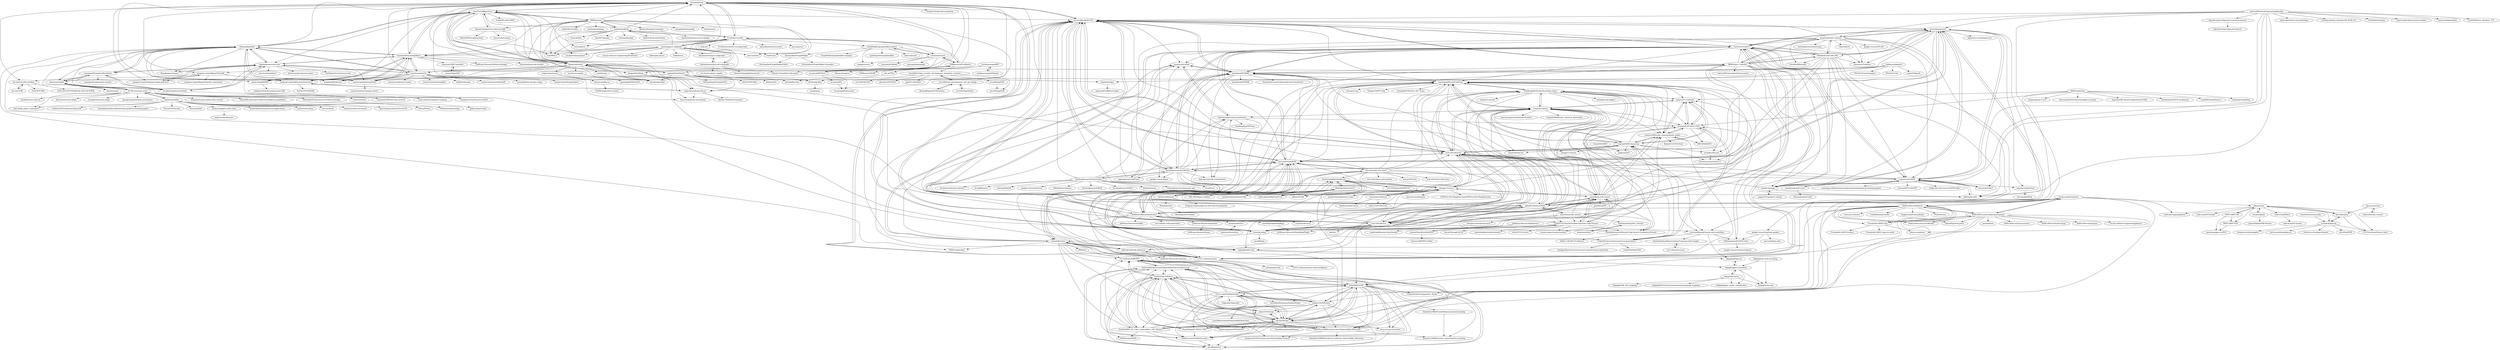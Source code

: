 digraph G {
"program-repair/RepairThemAll" -> "program-repair/RepairThemAll_experiment"
"program-repair/RepairThemAll" -> "lin-tan/CoCoNut-Artifact"
"program-repair/RepairThemAll" -> "program-repair/defects4j-dissection"
"program-repair/RepairThemAll" -> "program-repair/program-repair.github.io"
"ripsscanner/rips" -> "robocoder/rips-scanner"
"ripsscanner/rips" -> "oliverklee/pixy"
"bdqnghi/graph-ast" -> "bdqnghi/ggnn.tensorflow"
"deepmind/code_contests" -> "openai/human-eval"
"deepmind/code_contests" -> "microsoft/CodeXGLUE"
"deepmind/code_contests" -> "salesforce/CodeT5"
"deepmind/code_contests" -> "salesforce/CodeGen" ["e"=1]
"deepmind/code_contests" -> "microsoft/CodeBERT"
"deepmind/code_contests" -> "VHellendoorn/Code-LMs"
"deepmind/code_contests" -> "hendrycks/apps"
"deepmind/code_contests" -> "facebookresearch/CodeGen"
"deepmind/code_contests" -> "IBM/Project_CodeNet"
"deepmind/code_contests" -> "github/CodeSearchNet"
"deepmind/code_contests" -> "salesforce/CodeRL"
"deepmind/code_contests" -> "google-research/FLAN" ["e"=1]
"deepmind/code_contests" -> "facebookresearch/metaseq" ["e"=1]
"deepmind/code_contests" -> "EleutherAI/the-pile" ["e"=1]
"deepmind/code_contests" -> "CarperAI/trlx" ["e"=1]
"VHellendoorn/Code-LMs" -> "salesforce/CodeT5"
"VHellendoorn/Code-LMs" -> "microsoft/CodeXGLUE"
"VHellendoorn/Code-LMs" -> "salesforce/CodeGen" ["e"=1]
"VHellendoorn/Code-LMs" -> "microsoft/CodeBERT"
"VHellendoorn/Code-LMs" -> "openai/human-eval"
"VHellendoorn/Code-LMs" -> "salesforce/CodeRL"
"VHellendoorn/Code-LMs" -> "dpfried/incoder"
"VHellendoorn/Code-LMs" -> "wasiahmad/PLBART"
"VHellendoorn/Code-LMs" -> "facebookresearch/CodeGen"
"VHellendoorn/Code-LMs" -> "github/CodeSearchNet"
"VHellendoorn/Code-LMs" -> "deepmind/code_contests"
"VHellendoorn/Code-LMs" -> "hendrycks/apps"
"VHellendoorn/Code-LMs" -> "CGCL-codes/naturalcc"
"VHellendoorn/Code-LMs" -> "IBM/Project_CodeNet"
"VHellendoorn/Code-LMs" -> "EleutherAI/the-pile" ["e"=1]
"CGCL-codes/VulDeePecker" -> "SySeVR/SySeVR"
"CGCL-codes/VulDeePecker" -> "johnb110/VDPython"
"CGCL-codes/VulDeePecker" -> "VulDetProject/ReVeal"
"CGCL-codes/VulDeePecker" -> "epicosy/devign"
"CGCL-codes/VulDeePecker" -> "HuantWang/FUNDED_NISL"
"CGCL-codes/VulDeePecker" -> "ZeoVan/MSR_20_Code_vulnerability_CSV_Dataset"
"CGCL-codes/VulDeePecker" -> "DanielLin1986/Function-level-Vulnerability-Detection"
"CGCL-codes/VulDeePecker" -> "vulpecker/Vulpecker"
"CGCL-codes/VulDeePecker" -> "Seahymn2019/Function-level-Vulnerability-Dataset"
"CGCL-codes/VulDeePecker" -> "VulDeeLocator/VulDeeLocator"
"CGCL-codes/VulDeePecker" -> "muVulDeePecker/muVulDeePecker"
"CGCL-codes/VulDeePecker" -> "vulnerabilitydetection/VulnerabilityDetectionResearch"
"CGCL-codes/VulDeePecker" -> "LauraWartschinski/VulnerabilityDetection"
"CGCL-codes/VulDeePecker" -> "ICL-ml4csec/VulBERTa"
"CGCL-codes/VulDeePecker" -> "daiquocnguyen/GNN-ReGVD"
"DanielLin1986/Function-level-Vulnerability-Detection" -> "Seahymn2019/Function-level-Vulnerability-Dataset"
"DanielLin1986/Function-level-Vulnerability-Detection" -> "DanielLin1986/function_representation_learning"
"DanielLin1986/Function-level-Vulnerability-Detection" -> "DanielLin1986/Data-Driven_Software_Vulnerability_Discovery"
"DanielLin1986/Function-level-Vulnerability-Detection" -> "ICL-ml4csec/VulBERTa"
"DanielLin1986/Function-level-Vulnerability-Detection" -> "vulnerabilitydetection/VulnerabilityDetectionResearch"
"EdinburghNLP/code-docstring-corpus" -> "xing-hu/TL-CodeSum"
"EdinburghNLP/code-docstring-corpus" -> "sriniiyer/codenn"
"EdinburghNLP/code-docstring-corpus" -> "wasiahmad/NeuralCodeSum"
"EdinburghNLP/code-docstring-corpus" -> "LittleYUYU/StackOverflow-Question-Code-Dataset"
"EdinburghNLP/code-docstring-corpus" -> "microsoft/graph-based-code-modelling"
"EdinburghNLP/code-docstring-corpus" -> "tech-srl/code2seq"
"EdinburghNLP/code-docstring-corpus" -> "uclnlp/pycodesuggest"
"EdinburghNLP/code-docstring-corpus" -> "conala-corpus/conala-baseline"
"EdinburghNLP/code-docstring-corpus" -> "wanyao1992/code_summarization_public"
"EdinburghNLP/code-docstring-corpus" -> "xing-hu/DeepCom"
"EdinburghNLP/code-docstring-corpus" -> "acleclair/ICPC2020_GNN"
"EdinburghNLP/code-docstring-corpus" -> "sriniiyer/concode"
"EdinburghNLP/code-docstring-corpus" -> "CoderPat/structured-neural-summarization"
"SySeVR/SySeVR" -> "CGCL-codes/VulDeePecker"
"SySeVR/SySeVR" -> "johnb110/VDPython"
"SySeVR/SySeVR" -> "epicosy/devign"
"SySeVR/SySeVR" -> "VulDeeLocator/VulDeeLocator"
"SySeVR/SySeVR" -> "VulDetProject/ReVeal"
"SySeVR/SySeVR" -> "DanielLin1986/Function-level-Vulnerability-Detection"
"SySeVR/SySeVR" -> "HuantWang/FUNDED_NISL"
"SySeVR/SySeVR" -> "saikat107/Devign"
"SySeVR/SySeVR" -> "DanielLin1986/function_representation_learning"
"SySeVR/SySeVR" -> "ZeoVan/MSR_20_Code_vulnerability_CSV_Dataset"
"SySeVR/SySeVR" -> "muVulDeePecker/muVulDeePecker"
"SySeVR/SySeVR" -> "Seahymn2019/Function-level-Vulnerability-Dataset"
"SySeVR/SySeVR" -> "vulnerabilitydetection/VulnerabilityDetectionResearch"
"SySeVR/SySeVR" -> "VulDeePecker/Comparative_Study"
"SySeVR/SySeVR" -> "DanielLin1986/TransferRepresentationLearning"
"VulDetProject/ReVeal" -> "saikat107/Devign"
"VulDetProject/ReVeal" -> "epicosy/devign"
"VulDetProject/ReVeal" -> "vulnerabilitydetection/VulnerabilityDetectionResearch"
"VulDetProject/ReVeal" -> "VulDeeLocator/VulDeeLocator"
"VulDetProject/ReVeal" -> "ICL-ml4csec/VulBERTa"
"VulDetProject/ReVeal" -> "ZeoVan/MSR_20_Code_vulnerability_CSV_Dataset"
"VulDetProject/ReVeal" -> "johnb110/VDPython"
"VulDetProject/ReVeal" -> "SySeVR/SySeVR"
"VulDetProject/ReVeal" -> "davidhin/linevd"
"VulDetProject/ReVeal" -> "daiquocnguyen/GNN-ReGVD"
"VulDetProject/ReVeal" -> "DanielLin1986/Function-level-Vulnerability-Detection"
"VulDetProject/ReVeal" -> "HuantWang/FUNDED_NISL"
"VulDetProject/ReVeal" -> "awsm-research/LineVul"
"ZeoVan/MSR_20_Code_vulnerability_CSV_Dataset" -> "VulDetProject/ReVeal"
"ZeoVan/MSR_20_Code_vulnerability_CSV_Dataset" -> "epicosy/devign"
"ZeoVan/MSR_20_Code_vulnerability_CSV_Dataset" -> "davidhin/linevd"
"ZeoVan/MSR_20_Code_vulnerability_CSV_Dataset" -> "saikat107/Devign"
"ZeoVan/MSR_20_Code_vulnerability_CSV_Dataset" -> "VulDeeLocator/VulDeeLocator"
"ZeoVan/MSR_20_Code_vulnerability_CSV_Dataset" -> "ICL-ml4csec/VulBERTa"
"ZeoVan/MSR_20_Code_vulnerability_CSV_Dataset" -> "vulnerabilitydetection/VulnerabilityDetectionResearch"
"ZeoVan/MSR_20_Code_vulnerability_CSV_Dataset" -> "MVDetection/MVD"
"epicosy/devign" -> "saikat107/Devign"
"epicosy/devign" -> "VulDetProject/ReVeal"
"epicosy/devign" -> "vulnerabilitydetection/VulnerabilityDetectionResearch"
"epicosy/devign" -> "SySeVR/SySeVR"
"epicosy/devign" -> "HuantWang/FUNDED_NISL"
"epicosy/devign" -> "johnb110/VDPython"
"epicosy/devign" -> "VulDeeLocator/VulDeeLocator"
"epicosy/devign" -> "ZeoVan/MSR_20_Code_vulnerability_CSV_Dataset"
"epicosy/devign" -> "awsm-research/LineVul"
"epicosy/devign" -> "daiquocnguyen/GNN-ReGVD"
"epicosy/devign" -> "ICL-ml4csec/VulBERTa"
"epicosy/devign" -> "davidhin/linevd"
"epicosy/devign" -> "DeepWukong/DeepWukong"
"epicosy/devign" -> "CGCL-codes/VulDeePecker"
"epicosy/devign" -> "DanielLin1986/Function-level-Vulnerability-Detection"
"guxd/deep-code-search" -> "sriniiyer/codenn"
"guxd/deep-code-search" -> "LittleYUYU/StackOverflow-Question-Code-Dataset"
"guxd/deep-code-search" -> "tech-srl/code2seq"
"guxd/deep-code-search" -> "facebookresearch/Neural-Code-Search-Evaluation-Dataset"
"guxd/deep-code-search" -> "hamelsmu/code_search"
"guxd/deep-code-search" -> "wasiahmad/NeuralCodeSum"
"guxd/deep-code-search" -> "guxd/deepAPI"
"guxd/deep-code-search" -> "xing-hu/EMSE-DeepCom"
"guxd/deep-code-search" -> "tech-srl/code2vec"
"guxd/deep-code-search" -> "wanyao1992/code_summarization_public"
"guxd/deep-code-search" -> "zhangj111/astnn"
"guxd/deep-code-search" -> "EdinburghNLP/code-docstring-corpus"
"guxd/deep-code-search" -> "github/CodeSearchNet"
"guxd/deep-code-search" -> "xing-hu/TL-CodeSum"
"guxd/deep-code-search" -> "c2nes/javalang"
"ishepard/pydriller" -> "tsantalis/RefactoringMiner"
"ishepard/pydriller" -> "mauricioaniche/repodriller"
"ishepard/pydriller" -> "dspinellis/awesome-msr"
"ishepard/pydriller" -> "aserg-ufmg/RefDiff"
"ishepard/pydriller" -> "acmsigsoft/EmpiricalStandards"
"ishepard/pydriller" -> "GumTreeDiff/gumtree"
"ishepard/pydriller" -> "mauricioaniche/ck"
"ishepard/pydriller" -> "tsantalis/JDeodorant"
"ishepard/pydriller" -> "c2nes/javalang"
"ishepard/pydriller" -> "ckaestne/seaibib"
"ishepard/pydriller" -> "RepoReapers/reaper"
"ishepard/pydriller" -> "SMAT-Lab/Scalpel" ["e"=1]
"ishepard/pydriller" -> "bvasiles/empirical-methods"
"ishepard/pydriller" -> "rjust/defects4j"
"ishepard/pydriller" -> "ml4code/ml4code.github.io"
"octopus-platform/joern" -> "ShiftLeftSecurity/joern"
"octopus-platform/joern" -> "ShiftLeftSecurity/codepropertygraph"
"octopus-platform/joern" -> "DanielLin1986/Function-level-Vulnerability-Detection"
"octopus-platform/joern" -> "aalhuz/navex"
"octopus-platform/joern" -> "ZeoVan/MSR_20_Code_vulnerability_CSV_Dataset"
"octopus-platform/joern" -> "CGCL-codes/VulDeePecker"
"octopus-platform/joern" -> "malteskoruppa/phpjoern"
"octopus-platform/joern" -> "Fraunhofer-AISEC/cpg"
"sriniiyer/codenn" -> "xing-hu/TL-CodeSum"
"sriniiyer/codenn" -> "tech-srl/code2seq"
"sriniiyer/codenn" -> "EdinburghNLP/code-docstring-corpus"
"sriniiyer/codenn" -> "wanyao1992/code_summarization_public"
"sriniiyer/codenn" -> "guxd/deep-code-search"
"sriniiyer/codenn" -> "wasiahmad/NeuralCodeSum"
"sriniiyer/codenn" -> "xing-hu/EMSE-DeepCom"
"sriniiyer/codenn" -> "mast-group/convolutional-attention"
"sriniiyer/codenn" -> "acleclair/ICPC2020_GNN"
"sriniiyer/codenn" -> "liang2024086/code_comment_generation"
"sriniiyer/codenn" -> "xing-hu/DeepCom"
"sriniiyer/codenn" -> "microsoft/graph-based-code-modelling"
"sriniiyer/codenn" -> "facebookresearch/Neural-Code-Search-Evaluation-Dataset"
"sriniiyer/codenn" -> "danielzuegner/code-transformer"
"sriniiyer/codenn" -> "LittleYUYU/StackOverflow-Question-Code-Dataset"
"vulnerabilitydetection/VulnerabilityDetectionResearch" -> "davidhin/linevd"
"vulnerabilitydetection/VulnerabilityDetectionResearch" -> "ICL-ml4csec/VulBERTa"
"vulnerabilitydetection/VulnerabilityDetectionResearch" -> "VulDetProject/ReVeal"
"vulnerabilitydetection/VulnerabilityDetectionResearch" -> "epicosy/devign"
"vulnerabilitydetection/VulnerabilityDetectionResearch" -> "MVDetection/MVD"
"wasiahmad/NeuralCodeSum" -> "acleclair/ICPC2020_GNN"
"wasiahmad/NeuralCodeSum" -> "xing-hu/EMSE-DeepCom"
"wasiahmad/NeuralCodeSum" -> "wanyao1992/code_summarization_public"
"wasiahmad/NeuralCodeSum" -> "code-gen/cscg"
"wasiahmad/NeuralCodeSum" -> "zhangj111/rencos"
"wasiahmad/NeuralCodeSum" -> "tech-srl/code2seq"
"wasiahmad/NeuralCodeSum" -> "xing-hu/TL-CodeSum"
"wasiahmad/NeuralCodeSum" -> "EdinburghNLP/code-docstring-corpus"
"wasiahmad/NeuralCodeSum" -> "sh1doy/summarization_tf"
"wasiahmad/NeuralCodeSum" -> "CoderPat/structured-neural-summarization"
"wasiahmad/NeuralCodeSum" -> "VHellendoorn/ICLR20-Great"
"wasiahmad/NeuralCodeSum" -> "NougatCA/SPT-Code"
"wasiahmad/NeuralCodeSum" -> "mcmillco/funcom"
"wasiahmad/NeuralCodeSum" -> "sriniiyer/codenn"
"wasiahmad/NeuralCodeSum" -> "zetang94/ICSE2022_AST_Trans"
"ShiftLeftSecurity/joern" -> "ShiftLeftSecurity/codepropertygraph"
"ShiftLeftSecurity/joern" -> "octopus-platform/joern"
"ShiftLeftSecurity/joern" -> "SySeVR/SySeVR"
"ShiftLeftSecurity/joern" -> "ShiftLeftSecurity/overflowdb"
"ShiftLeftSecurity/joern" -> "JetBrains-Research/astminer"
"ShiftLeftSecurity/joern" -> "fabsx00/python-joern" ["e"=1]
"ShiftLeftSecurity/joern" -> "Fraunhofer-AISEC/cpg"
"ShiftLeftSecurity/joern" -> "eurecom-s3/symcc" ["e"=1]
"ShiftLeftSecurity/joern" -> "trailofbits/polytracker" ["e"=1]
"ShiftLeftSecurity/joern" -> "johnb110/VDPython"
"ShiftLeftSecurity/joern" -> "epicosy/devign"
"ShiftLeftSecurity/joern" -> "fengjixuchui/FuzzingPaper" ["e"=1]
"ShiftLeftSecurity/joern" -> "PLSysSec/sys" ["e"=1]
"ShiftLeftSecurity/joern" -> "DanielLin1986/Function-level-Vulnerability-Detection"
"ShiftLeftSecurity/joern" -> "VulDeePecker/Comparative_Study"
"INRIA/spoon" -> "javaparser/javaparser" ["e"=1]
"INRIA/spoon" -> "SpoonLabs/gumtree-spoon-ast-diff"
"INRIA/spoon" -> "SpoonLabs/spoon-examples"
"INRIA/spoon" -> "wala/WALA" ["e"=1]
"INRIA/spoon" -> "GumTreeDiff/gumtree"
"INRIA/spoon" -> "rjust/defects4j"
"INRIA/spoon" -> "soot-oss/soot" ["e"=1]
"INRIA/spoon" -> "SpoonLabs/astor"
"INRIA/spoon" -> "Sable/soot" ["e"=1]
"INRIA/spoon" -> "classgraph/classgraph" ["e"=1]
"INRIA/spoon" -> "forge/roaster" ["e"=1]
"INRIA/spoon" -> "tsantalis/RefactoringMiner"
"INRIA/spoon" -> "randoop/randoop"
"INRIA/spoon" -> "raphw/byte-buddy" ["e"=1]
"INRIA/spoon" -> "spotbugs/spotbugs" ["e"=1]
"dpfried/incoder" -> "salesforce/CodeRL"
"SE-ML/awesome-seml" -> "ckaestne/seaibib"
"SE-ML/awesome-seml" -> "dspinellis/awesome-msr"
"SE-ML/awesome-seml" -> "kelvins/awesome-mlops" ["e"=1]
"SE-ML/awesome-seml" -> "visenger/awesome-mlops" ["e"=1]
"SE-ML/awesome-seml" -> "georgezouq/awesome-ai-in-finance" ["e"=1]
"SE-ML/awesome-seml" -> "ishepard/pydriller"
"SE-ML/awesome-seml" -> "dair-ai/nlp_paper_summaries" ["e"=1]
"SE-ML/awesome-seml" -> "krzjoa/awesome-python-data-science" ["e"=1]
"SE-ML/awesome-seml" -> "EthicalML/awesome-artificial-intelligence-guidelines" ["e"=1]
"SE-ML/awesome-seml" -> "alirezadir/Production-Level-Deep-Learning" ["e"=1]
"SE-ML/awesome-seml" -> "zenml-io/zenml" ["e"=1]
"SE-ML/awesome-seml" -> "amitness/toolbox"
"SE-ML/awesome-seml" -> "neomatrix369/awesome-ai-ml-dl" ["e"=1]
"SE-ML/awesome-seml" -> "chris-chris/ml-engineer-roadmap" ["e"=1]
"SE-ML/awesome-seml" -> "davified/clean-code-ml" ["e"=1]
"facebookresearch/TransCoder" -> "facebookresearch/CodeGen"
"facebookresearch/TransCoder" -> "linkedin/detext" ["e"=1]
"facebookresearch/TransCoder" -> "microsoft/CodeXGLUE"
"facebookresearch/TransCoder" -> "microsoft/CodeBERT"
"facebookresearch/TransCoder" -> "github/CodeSearchNet"
"facebookresearch/TransCoder" -> "stayawayinesctec/stayaway-app" ["e"=1]
"facebookresearch/TransCoder" -> "hvmi/hvmi" ["e"=1]
"facebookresearch/TransCoder" -> "lucidrains/reformer-pytorch" ["e"=1]
"facebookresearch/TransCoder" -> "ko-nlp/Korpora" ["e"=1]
"facebookresearch/TransCoder" -> "cyberark/SkyArk" ["e"=1]
"facebookresearch/TransCoder" -> "salesforce/CodeT5"
"facebookresearch/TransCoder" -> "google-research/electra" ["e"=1]
"facebookresearch/TransCoder" -> "1d8/Android-Analysis"
"facebookresearch/TransCoder" -> "facebookresearch/XLM" ["e"=1]
"facebookresearch/TransCoder" -> "facebookresearch/KILT" ["e"=1]
"c2nes/javalang" -> "tech-srl/code2seq"
"c2nes/javalang" -> "tech-srl/code2vec"
"c2nes/javalang" -> "microsoft/CodeBERT"
"c2nes/javalang" -> "microsoft/CodeXGLUE"
"c2nes/javalang" -> "rjust/defects4j"
"c2nes/javalang" -> "zhangj111/astnn"
"c2nes/javalang" -> "guxd/deep-code-search"
"c2nes/javalang" -> "sriniiyer/codenn"
"c2nes/javalang" -> "wasiahmad/NeuralCodeSum"
"c2nes/javalang" -> "musiKk/plyj"
"c2nes/javalang" -> "tree-sitter/py-tree-sitter"
"c2nes/javalang" -> "xing-hu/EMSE-DeepCom"
"c2nes/javalang" -> "EdinburghNLP/code-docstring-corpus"
"c2nes/javalang" -> "wanyao1992/code_summarization_public"
"c2nes/javalang" -> "saltudelft/ml4se"
"aalhuz/navex" -> "UUUUnotfound/Navex_fixed"
"aalhuz/navex" -> "oliverklee/pixy"
"aalhuz/navex" -> "malteskoruppa/phpjoern"
"aalhuz/navex" -> "WSP-LAB/FUGIO"
"aalhuz/navex" -> "ircmaxell/php-cfg"
"aalhuz/navex" -> "viraptor/phply"
"aalhuz/navex" -> "cuhk-seclab/XSym"
"aalhuz/navex" -> "cuhk-seclab/TChecker"
"aalhuz/navex" -> "WSP-LAB/FUSE"
"ircmaxell/php-cfg" -> "oliverklee/pixy"
"ircmaxell/php-cfg" -> "olivo/TaintPHP"
"ircmaxell/php-cfg" -> "designsecurity/progpilot" ["e"=1]
"ircmaxell/php-cfg" -> "UUUUnotfound/Navex_fixed"
"ircmaxell/php-cfg" -> "bartvanarnhem/phpscan"
"ircmaxell/php-cfg" -> "OneSourceCat/phpvulhunter" ["e"=1]
"oliverklee/pixy" -> "ircmaxell/php-cfg"
"oliverklee/pixy" -> "aalhuz/navex"
"oliverklee/pixy" -> "UUUUnotfound/Navex_fixed"
"robocoder/rips-scanner" -> "ripsscanner/rips"
"viraptor/phply" -> "JameelNabbo/PHP-Parsers"
"viraptor/phply" -> "aalhuz/navex"
"microsoft/PythonProgrammingPuzzles" -> "google-research/python-graphs"
"microsoft/PythonProgrammingPuzzles" -> "openai/human-eval"
"microsoft/PythonProgrammingPuzzles" -> "microsoft/CodeT"
"microsoft/PythonProgrammingPuzzles" -> "hendrycks/apps"
"microsoft/PythonProgrammingPuzzles" -> "girlscript/winter-of-contributing" ["e"=1]
"microsoft/PythonProgrammingPuzzles" -> "benthecoder/yt-channels-DS-AI-ML-CS" ["e"=1]
"microsoft/PythonProgrammingPuzzles" -> "GoTurkiye/training" ["e"=1]
"microsoft/PythonProgrammingPuzzles" -> "salesforce/CodeRL"
"microsoft/PythonProgrammingPuzzles" -> "input-output-hk/essential-cardano" ["e"=1]
"microsoft/PythonProgrammingPuzzles" -> "jorisschellekens/borb" ["e"=1]
"microsoft/PythonProgrammingPuzzles" -> "microsoft/CodeXGLUE"
"microsoft/PythonProgrammingPuzzles" -> "bigcode-project/bigcode-evaluation-harness"
"microsoft/PythonProgrammingPuzzles" -> "deepmind/code_contests"
"microsoft/PythonProgrammingPuzzles" -> "jcw024/lichess_database_ETL"
"microsoft/PythonProgrammingPuzzles" -> "dpfried/incoder"
"GraphWalker/graphwalker-project" -> "mukatee/osmo"
"GraphWalker/graphwalker-project" -> "GraphWalker/graphwalker-example"
"GraphWalker/graphwalker-project" -> "spotify/python-graphwalker"
"GraphWalker/graphwalker-project" -> "dakusui/jcunit"
"GraphWalker/graphwalker-project" -> "Cornutum/tcases"
"GraphWalker/graphwalker-project" -> "KristianKarl/GraphWalker"
"GraphWalker/graphwalker-project" -> "jon-jacky/PyModel"
"clarkware/jdepend" -> "TNG/ArchUnit" ["e"=1]
"clarkware/jdepend" -> "yegor256/jpeek" ["e"=1]
"clarkware/jdepend" -> "dspinellis/ckjm"
"clarkware/jdepend" -> "mauricioaniche/ck"
"clarkware/jdepend" -> "TNG/ArchUnit-Examples" ["e"=1]
"clarkware/jdepend" -> "mauricioaniche/repodriller"
"microsoft/CodeXGLUE" -> "microsoft/CodeBERT"
"microsoft/CodeXGLUE" -> "salesforce/CodeT5"
"microsoft/CodeXGLUE" -> "github/CodeSearchNet"
"microsoft/CodeXGLUE" -> "tech-srl/code2seq"
"microsoft/CodeXGLUE" -> "tech-srl/code2vec"
"microsoft/CodeXGLUE" -> "wasiahmad/PLBART"
"microsoft/CodeXGLUE" -> "wasiahmad/NeuralCodeSum"
"microsoft/CodeXGLUE" -> "facebookresearch/CodeGen"
"microsoft/CodeXGLUE" -> "CGCL-codes/naturalcc"
"microsoft/CodeXGLUE" -> "openai/human-eval"
"microsoft/CodeXGLUE" -> "zhangj111/astnn"
"microsoft/CodeXGLUE" -> "parasj/contracode"
"microsoft/CodeXGLUE" -> "IBM/Project_CodeNet"
"microsoft/CodeXGLUE" -> "rjust/defects4j"
"microsoft/CodeXGLUE" -> "c2nes/javalang"
"Fraunhofer-AISEC/cpg" -> "ShiftLeftSecurity/codepropertygraph"
"Fraunhofer-AISEC/cpg" -> "Fraunhofer-AISEC/codyze"
"Fraunhofer-AISEC/cpg" -> "plume-oss/plume"
"Fraunhofer-AISEC/cpg" -> "Fraunhofer-AISEC/cpg-vis-neo4j"
"ShiftLeftSecurity/codepropertygraph" -> "ShiftLeftSecurity/joern"
"ShiftLeftSecurity/codepropertygraph" -> "octopus-platform/joern"
"ShiftLeftSecurity/codepropertygraph" -> "Fraunhofer-AISEC/cpg"
"ShiftLeftSecurity/codepropertygraph" -> "joernio/joern" ["e"=1]
"ShiftLeftSecurity/codepropertygraph" -> "ShiftLeftSecurity/overflowdb"
"ShiftLeftSecurity/codepropertygraph" -> "plume-oss/plume"
"ShiftLeftSecurity/codepropertygraph" -> "ShiftLeftSecurity/scan-action"
"ShiftLeftSecurity/codepropertygraph" -> "epicosy/devign"
"ShiftLeftSecurity/codepropertygraph" -> "ShiftLeftSecurity/llvm2cpg"
"ShiftLeftSecurity/codepropertygraph" -> "ShiftLeftSecurity/gaum"
"ShiftLeftSecurity/codepropertygraph" -> "SySeVR/SySeVR"
"ShiftLeftSecurity/codepropertygraph" -> "fabsx00/python-joern" ["e"=1]
"ShiftLeftSecurity/codepropertygraph" -> "secure-software-engineering/phasar" ["e"=1]
"SpoonLabs/spoon-examples" -> "SpoonLabs/spoon-maven-plugin"
"salesforce/jaxformer" -> "Sea-Snell/JAXSeq" ["e"=1]
"amitness/toolbox" -> "Neuraxio/Neuraxle" ["e"=1]
"amitness/toolbox" -> "uber/manifold" ["e"=1]
"amitness/toolbox" -> "amitness/papers-with-video"
"amitness/toolbox" -> "hundredblocks/ml-powered-applications" ["e"=1]
"amitness/toolbox" -> "SE-ML/awesome-seml"
"amitness/toolbox" -> "amitness/learning" ["e"=1]
"amitness/toolbox" -> "microsoft/nlp" ["e"=1]
"amitness/toolbox" -> "luspr/awesome-ml-courses" ["e"=1]
"amitness/toolbox" -> "dair-ai/nlp_paper_summaries" ["e"=1]
"amitness/toolbox" -> "alan-turing-institute/CleverCSV" ["e"=1]
"amitness/toolbox" -> "EthicalML/xai" ["e"=1]
"amitness/toolbox" -> "TDAmeritrade/stumpy" ["e"=1]
"amitness/toolbox" -> "gdikov/hypertunity"
"amitness/toolbox" -> "rasbt/stat453-deep-learning-ss20" ["e"=1]
"amitness/toolbox" -> "benedekrozemberczki/awesome-gradient-boosting-papers" ["e"=1]
"github/CodeSearchNet" -> "microsoft/CodeBERT"
"github/CodeSearchNet" -> "microsoft/CodeXGLUE"
"github/CodeSearchNet" -> "tech-srl/code2seq"
"github/CodeSearchNet" -> "tech-srl/code2vec"
"github/CodeSearchNet" -> "salesforce/CodeT5"
"github/CodeSearchNet" -> "guxd/deep-code-search"
"github/CodeSearchNet" -> "wasiahmad/NeuralCodeSum"
"github/CodeSearchNet" -> "parasj/contracode"
"github/CodeSearchNet" -> "JetBrains-Research/astminer"
"github/CodeSearchNet" -> "facebookresearch/Neural-Code-Search-Evaluation-Dataset"
"github/CodeSearchNet" -> "CGCL-codes/naturalcc"
"github/CodeSearchNet" -> "EdinburghNLP/code-docstring-corpus"
"github/CodeSearchNet" -> "hamelsmu/code_search"
"github/CodeSearchNet" -> "sriniiyer/codenn"
"github/CodeSearchNet" -> "openai/human-eval"
"johnb110/VDPython" -> "SySeVR/SySeVR"
"johnb110/VDPython" -> "saikat107/Devign"
"johnb110/VDPython" -> "epicosy/devign"
"johnb110/VDPython" -> "VulDetProject/ReVeal"
"johnb110/VDPython" -> "vulnerabilitydetection/VulnerabilityDetectionResearch"
"johnb110/VDPython" -> "CGCL-codes/VulDeePecker"
"johnb110/VDPython" -> "DanielLin1986/Function-level-Vulnerability-Detection"
"johnb110/VDPython" -> "VulDeeLocator/VulDeeLocator"
"johnb110/VDPython" -> "ICL-ml4csec/VulBERTa"
"johnb110/VDPython" -> "davidhin/linevd"
"ckaestne/seaibib" -> "ckaestne/seai"
"ckaestne/seaibib" -> "SE-ML/awesome-seml"
"ckaestne/seaibib" -> "dspinellis/awesome-msr"
"ckaestne/seaibib" -> "bvasiles/empirical-methods"
"ckaestne/seaibib" -> "acmsigsoft/EmpiricalStandards"
"EvoSuite/evosuite" -> "randoop/randoop"
"EvoSuite/evosuite" -> "rjust/defects4j"
"EvoSuite/evosuite" -> "EMResearch/EvoMaster"
"EvoSuite/evosuite" -> "hcoles/pitest" ["e"=1]
"EvoSuite/evosuite" -> "mauricioaniche/ck"
"EvoSuite/evosuite" -> "tsantalis/RefactoringMiner"
"EvoSuite/evosuite" -> "jacoco/jacoco" ["e"=1]
"EvoSuite/evosuite" -> "SpoonLabs/astor"
"EvoSuite/evosuite" -> "GraphWalker/graphwalker-project"
"EvoSuite/evosuite" -> "osl/jcute" ["e"=1]
"EvoSuite/evosuite" -> "EvoSuite/evosuite-coverage-tools"
"EvoSuite/evosuite" -> "almondtools/testrecorder"
"EvoSuite/evosuite" -> "wala/WALA" ["e"=1]
"EvoSuite/evosuite" -> "gousiosg/java-callgraph"
"EvoSuite/evosuite" -> "Cornutum/tcases"
"IBM/Project_CodeNet" -> "microsoft/CodeXGLUE"
"IBM/Project_CodeNet" -> "microsoft/CodeBERT"
"IBM/Project_CodeNet" -> "github/CodeSearchNet"
"IBM/Project_CodeNet" -> "salesforce/CodeT5"
"IBM/Project_CodeNet" -> "openai/human-eval"
"IBM/Project_CodeNet" -> "saltudelft/ml4se"
"IBM/Project_CodeNet" -> "VHellendoorn/Code-LMs"
"IBM/Project_CodeNet" -> "hendrycks/apps"
"IBM/Project_CodeNet" -> "deepmind/code_contests"
"IBM/Project_CodeNet" -> "CGCL-codes/naturalcc"
"IBM/Project_CodeNet" -> "wasiahmad/PLBART"
"IBM/Project_CodeNet" -> "intel-isl/PhotorealismEnhancement" ["e"=1]
"IBM/Project_CodeNet" -> "tech-srl/code2vec"
"IBM/Project_CodeNet" -> "JetBrains-Research/astminer"
"IBM/Project_CodeNet" -> "tech-srl/code2seq"
"rjust/defects4j" -> "SpoonLabs/astor"
"rjust/defects4j" -> "bugs-dot-jar/bugs-dot-jar"
"rjust/defects4j" -> "program-repair/defects4j-dissection"
"rjust/defects4j" -> "GumTreeDiff/gumtree"
"rjust/defects4j" -> "xgdsmileboy/SimFix"
"rjust/defects4j" -> "Spirals-Team/defects4j-repair"
"rjust/defects4j" -> "microsoft/CodeXGLUE"
"rjust/defects4j" -> "c2nes/javalang"
"rjust/defects4j" -> "jkoppel/QuixBugs"
"rjust/defects4j" -> "lin-tan/CoCoNut-Artifact"
"rjust/defects4j" -> "program-repair/RepairThemAll"
"rjust/defects4j" -> "GZoltar/gzoltar"
"rjust/defects4j" -> "EvoSuite/evosuite"
"rjust/defects4j" -> "DeepFL/DeepFaultLocalization"
"rjust/defects4j" -> "program-repair/program-repair.github.io"
"tree-sitter/py-tree-sitter" -> "tree-sitter/tree-sitter-python" ["e"=1]
"tree-sitter/py-tree-sitter" -> "wasiahmad/NeuralCodeSum"
"tree-sitter/py-tree-sitter" -> "tech-srl/code2seq"
"tree-sitter/py-tree-sitter" -> "microsoft/CodeXGLUE"
"tree-sitter/py-tree-sitter" -> "microsoft/CodeBERT"
"tree-sitter/py-tree-sitter" -> "JetBrains-Research/astminer"
"tree-sitter/py-tree-sitter" -> "EdinburghNLP/code-docstring-corpus"
"tree-sitter/py-tree-sitter" -> "c2nes/javalang"
"tree-sitter/py-tree-sitter" -> "zysszy/TreeGen" ["e"=1]
"tree-sitter/py-tree-sitter" -> "bdqnghi/infercode"
"tree-sitter/py-tree-sitter" -> "clonebench/BigCloneBench"
"tree-sitter/py-tree-sitter" -> "jacobwwh/graphmatch_clone"
"tree-sitter/py-tree-sitter" -> "tree-sitter/tree-sitter-java"
"tree-sitter/py-tree-sitter" -> "LittleYUYU/StackOverflow-Question-Code-Dataset"
"CGCL-codes/naturalcc" -> "CGCL-codes/awesome-code-intelligence"
"CGCL-codes/naturalcc" -> "wasiahmad/NeuralCodeSum"
"CGCL-codes/naturalcc" -> "saltudelft/ml4se"
"CGCL-codes/naturalcc" -> "ml4code/ml4code.github.io"
"CGCL-codes/naturalcc" -> "salesforce/CodeT5"
"CGCL-codes/naturalcc" -> "microsoft/CodeXGLUE"
"CGCL-codes/naturalcc" -> "wanyao1992/code_summarization_public"
"CGCL-codes/naturalcc" -> "wala/graph4code"
"CGCL-codes/naturalcc" -> "danielzuegner/code-transformer"
"CGCL-codes/naturalcc" -> "parasj/contracode"
"salesforce/CodeT5" -> "microsoft/CodeXGLUE"
"salesforce/CodeT5" -> "microsoft/CodeBERT"
"salesforce/CodeT5" -> "wasiahmad/PLBART"
"salesforce/CodeT5" -> "salesforce/CodeRL"
"salesforce/CodeT5" -> "VHellendoorn/Code-LMs"
"salesforce/CodeT5" -> "github/CodeSearchNet"
"salesforce/CodeT5" -> "facebookresearch/CodeGen"
"salesforce/CodeT5" -> "openai/human-eval"
"salesforce/CodeT5" -> "CGCL-codes/naturalcc"
"salesforce/CodeT5" -> "salesforce/CodeGen" ["e"=1]
"salesforce/CodeT5" -> "saltudelft/ml4se"
"salesforce/CodeT5" -> "parasj/contracode"
"salesforce/CodeT5" -> "dpfried/incoder"
"salesforce/CodeT5" -> "hendrycks/apps"
"salesforce/CodeT5" -> "wasiahmad/NeuralCodeSum"
"gousiosg/java-callgraph" -> "Adrninistrator/java-all-call-graph"
"gousiosg/java-callgraph" -> "Adrninistrator/java-callgraph2"
"gousiosg/java-callgraph" -> "wala/WALA" ["e"=1]
"gousiosg/java-callgraph" -> "Sable/soot" ["e"=1]
"gousiosg/java-callgraph" -> "GumTreeDiff/gumtree"
"gousiosg/java-callgraph" -> "didi/super-jacoco" ["e"=1]
"gousiosg/java-callgraph" -> "tsantalis/RefactoringMiner"
"gousiosg/java-callgraph" -> "rjust/defects4j"
"gousiosg/java-callgraph" -> "soot-oss/soot" ["e"=1]
"gousiosg/java-callgraph" -> "Sable/heros" ["e"=1]
"gousiosg/java-callgraph" -> "javaparser/javaparser" ["e"=1]
"gousiosg/java-callgraph" -> "randoop/randoop"
"gousiosg/java-callgraph" -> "mauricioaniche/ck"
"gousiosg/java-callgraph" -> "secure-software-engineering/FlowDroid" ["e"=1]
"gousiosg/java-callgraph" -> "EvoSuite/evosuite"
"wasiahmad/PLBART" -> "parasj/contracode"
"wasiahmad/PLBART" -> "salesforce/CodeT5"
"wasiahmad/PLBART" -> "agemagician/CodeTrans"
"wasiahmad/PLBART" -> "wasiahmad/AVATAR"
"wasiahmad/PLBART" -> "google-research/plur"
"wasiahmad/PLBART" -> "bayesgroup/code_transformers"
"wasiahmad/PLBART" -> "wasiahmad/NeuralCodeSum"
"wasiahmad/PLBART" -> "bdqnghi/infercode"
"wasiahmad/PLBART" -> "pdlan/OSCAR"
"wasiahmad/PLBART" -> "microsoft/CodeXGLUE"
"wasiahmad/PLBART" -> "facebookresearch/code-prediction-transformer" ["e"=1]
"HuantWang/FUNDED_NISL" -> "epicosy/devign"
"HuantWang/FUNDED_NISL" -> "vulnerabilitydetection/VulnerabilityDetectionResearch"
"HuantWang/FUNDED_NISL" -> "VulDeeLocator/VulDeeLocator"
"HuantWang/FUNDED_NISL" -> "VulDetProject/ReVeal"
"Adrninistrator/java-all-call-graph" -> "Adrninistrator/java-callgraph2"
"Adrninistrator/java-all-call-graph" -> "gousiosg/java-callgraph"
"Adrninistrator/java-all-call-graph" -> "threedr3am/gadgetinspector" ["e"=1]
"Adrninistrator/java-all-call-graph" -> "ice-doom/codeql_compile" ["e"=1]
"Adrninistrator/java-callgraph2" -> "Adrninistrator/java-all-call-graph"
"microsoft/CodeBERT" -> "microsoft/CodeXGLUE"
"microsoft/CodeBERT" -> "github/CodeSearchNet"
"microsoft/CodeBERT" -> "salesforce/CodeT5"
"microsoft/CodeBERT" -> "tech-srl/code2vec"
"microsoft/CodeBERT" -> "tech-srl/code2seq"
"microsoft/CodeBERT" -> "wasiahmad/PLBART"
"microsoft/CodeBERT" -> "wasiahmad/NeuralCodeSum"
"microsoft/CodeBERT" -> "c2nes/javalang"
"microsoft/CodeBERT" -> "zhangj111/astnn"
"microsoft/CodeBERT" -> "saltudelft/ml4se"
"microsoft/CodeBERT" -> "tree-sitter/py-tree-sitter"
"microsoft/CodeBERT" -> "JetBrains-Research/astminer"
"microsoft/CodeBERT" -> "CGCL-codes/naturalcc"
"microsoft/CodeBERT" -> "facebookresearch/CodeGen"
"microsoft/CodeBERT" -> "openai/human-eval"
"GumTreeDiff/gumtree" -> "SpoonLabs/gumtree-spoon-ast-diff"
"GumTreeDiff/gumtree" -> "SpoonLabs/astor"
"GumTreeDiff/gumtree" -> "rjust/defects4j"
"GumTreeDiff/gumtree" -> "tsantalis/RefactoringMiner"
"GumTreeDiff/gumtree" -> "INRIA/spoon"
"GumTreeDiff/gumtree" -> "program-repair/defects4j-dissection"
"GumTreeDiff/gumtree" -> "wala/WALA" ["e"=1]
"GumTreeDiff/gumtree" -> "FudanSELab/CLDIFF"
"GumTreeDiff/gumtree" -> "ishepard/pydriller"
"GumTreeDiff/gumtree" -> "dspinellis/awesome-msr"
"GumTreeDiff/gumtree" -> "SpoonLabs/nopol"
"GumTreeDiff/gumtree" -> "microsoft/CodeXGLUE"
"GumTreeDiff/gumtree" -> "tech-srl/code2seq"
"GumTreeDiff/gumtree" -> "tech-srl/code2vec"
"GumTreeDiff/gumtree" -> "JetBrains-Research/astminer"
"SpoonLabs/astor" -> "SpoonLabs/nopol"
"SpoonLabs/astor" -> "program-repair/RepairThemAll"
"SpoonLabs/astor" -> "program-repair/program-repair.github.io"
"SpoonLabs/astor" -> "rjust/defects4j"
"SpoonLabs/astor" -> "xgdsmileboy/SimFix"
"SpoonLabs/astor" -> "bugs-dot-jar/bugs-dot-jar"
"SpoonLabs/astor" -> "Spirals-Team/defects4j-repair"
"SpoonLabs/astor" -> "mechtaev/angelix"
"SpoonLabs/astor" -> "program-repair/defects4j-dissection"
"SpoonLabs/astor" -> "GumTreeDiff/gumtree"
"SpoonLabs/astor" -> "eclipse/repairnator"
"SpoonLabs/astor" -> "yyxhdy/arja"
"SpoonLabs/astor" -> "GZoltar/gzoltar"
"SpoonLabs/gumtree-spoon-ast-diff" -> "SpoonLabs/coming"
"SpoonLabs/gumtree-spoon-ast-diff" -> "GumTreeDiff/gumtree"
"SpoonLabs/gumtree-spoon-ast-diff" -> "SpoonLabs/nopol"
"SpoonLabs/gumtree-spoon-ast-diff" -> "MartinWitt/laughing-train" ["e"=1]
"tsantalis/JDeodorant" -> "tsantalis/RefactoringMiner"
"amitness/papers-with-video" -> "amitness/ml-datasets" ["e"=1]
"DanielLin1986/TransferRepresentationLearning" -> "DanielLin1986/function_representation_learning"
"ICL-ml4csec/VulBERTa" -> "davidhin/linevd"
"ICL-ml4csec/VulBERTa" -> "vulnerabilitydetection/VulnerabilityDetectionResearch"
"ICL-ml4csec/VulBERTa" -> "awsm-research/LineVul"
"VulDeeLocator/VulDeeLocator" -> "VulDetProject/ReVeal"
"VulDeeLocator/VulDeeLocator" -> "davidhin/linevd"
"awsm-research/LineVul" -> "davidhin/linevd"
"awsm-research/LineVul" -> "ICL-ml4csec/VulBERTa"
"davidhin/linevd" -> "ICL-ml4csec/VulBERTa"
"davidhin/linevd" -> "vulnerabilitydetection/VulnerabilityDetectionResearch"
"saltudelft/ml4se" -> "CGCL-codes/naturalcc"
"saltudelft/ml4se" -> "ICL-ml4csec/VulBERTa"
"saltudelft/ml4se" -> "ZeoVan/MSR_20_Code_vulnerability_CSV_Dataset"
"saltudelft/ml4se" -> "ml4code/ml4code.github.io"
"saltudelft/ml4se" -> "wasiahmad/PLBART"
"saltudelft/ml4se" -> "VulDetProject/ReVeal"
"saltudelft/ml4se" -> "microsoft/CodeBERT"
"saltudelft/ml4se" -> "microsoft/CodeXGLUE"
"saltudelft/ml4se" -> "IBM/D2A"
"saltudelft/ml4se" -> "bdqnghi/infercode"
"saltudelft/ml4se" -> "salesforce/CodeT5"
"saltudelft/ml4se" -> "SySeVR/SySeVR"
"saltudelft/ml4se" -> "SMAT-Lab/Scalpel" ["e"=1]
"saltudelft/ml4se" -> "epicosy/devign"
"saltudelft/ml4se" -> "awsm-research/LineVul"
"tech-srl/code2vec" -> "tech-srl/code2seq"
"tech-srl/code2vec" -> "JetBrains-Research/astminer"
"tech-srl/code2vec" -> "microsoft/CodeBERT"
"tech-srl/code2vec" -> "microsoft/CodeXGLUE"
"tech-srl/code2vec" -> "github/CodeSearchNet"
"tech-srl/code2vec" -> "guxd/deep-code-search"
"tech-srl/code2vec" -> "zhangj111/astnn"
"tech-srl/code2vec" -> "sriniiyer/codenn"
"tech-srl/code2vec" -> "c2nes/javalang"
"tech-srl/code2vec" -> "spcl/ncc" ["e"=1]
"tech-srl/code2vec" -> "clonebench/BigCloneBench"
"tech-srl/code2vec" -> "epicosy/devign"
"tech-srl/code2vec" -> "SySeVR/SySeVR"
"tech-srl/code2vec" -> "rjust/defects4j"
"tech-srl/code2vec" -> "microsoft/graph-based-code-modelling"
"zhangj111/astnn" -> "clonebench/BigCloneBench"
"zhangj111/astnn" -> "crestonbunch/tbcnn"
"zhangj111/astnn" -> "jacobwwh/graphmatch_clone"
"zhangj111/astnn" -> "parasol-aser/deepsim"
"zhangj111/astnn" -> "tech-srl/code2seq"
"zhangj111/astnn" -> "shiyy123/FCDetector"
"zhangj111/astnn" -> "bdqnghi/infercode"
"zhangj111/astnn" -> "jeffsvajlenko/BigCloneEval"
"zhangj111/astnn" -> "pdlan/OSCAR"
"zhangj111/astnn" -> "xing-hu/EMSE-DeepCom"
"zhangj111/astnn" -> "guxd/deep-code-search"
"zhangj111/astnn" -> "OOPSLA-2019-BugDetection/OOPSLA-2019-BugDetection"
"zhangj111/astnn" -> "wanyao1992/code_summarization_public"
"eclipse/repairnator" -> "SpoonLabs/flacoco"
"eclipse/repairnator" -> "bears-bugs/bears-benchmark"
"SpoonLabs/nopol" -> "SpoonLabs/astor"
"program-repair/defects4j-dissection" -> "SerVal-DTF/AVATAR"
"program-repair/defects4j-dissection" -> "bugs-dot-jar/bugs-dot-jar"
"xgdsmileboy/SimFix" -> "pkuzqh/Recoder"
"xgdsmileboy/SimFix" -> "SpoonLabs/nopol"
"xgdsmileboy/SimFix" -> "SerVal-DTF/TBar"
"xgdsmileboy/SimFix" -> "GZoltar/gzoltar"
"xgdsmileboy/SimFix" -> "bugs-dot-jar/bugs-dot-jar"
"xgdsmileboy/SimFix" -> "Adobee/ACS"
"xgdsmileboy/SimFix" -> "SpoonLabs/astor"
"xgdsmileboy/SimFix" -> "program-repair/defects4j-dissection"
"xgdsmileboy/SimFix" -> "DehengYang/TransplantFix"
"JetBrains-Research/astminer" -> "tech-srl/code2vec"
"JetBrains-Research/astminer" -> "JetBrains-Research/psiminer"
"JetBrains-Research/astminer" -> "tech-srl/code2seq"
"JetBrains-Research/astminer" -> "JetBrains-Research/code2seq"
"JetBrains-Research/astminer" -> "epicosy/devign"
"JetBrains-Research/astminer" -> "sonoisa/code2vec"
"JetBrains-Research/astminer" -> "m3yrin/code2seq"
"JetBrains-Research/astminer" -> "acleclair/ICPC2020_GNN"
"JetBrains-Research/astminer" -> "JetBrains-Research/reflekt" ["e"=1]
"JetBrains-Research/astminer" -> "michaelpradel/DeepBugs"
"JetBrains-Research/astminer" -> "microsoft/CodeXGLUE"
"JetBrains-Research/astminer" -> "tech-srl/slm-code-generation"
"JetBrains-Research/astminer" -> "clonebench/BigCloneBench"
"JetBrains-Research/astminer" -> "microsoft/CodeBERT"
"dspinellis/awesome-msr" -> "bvasiles/empirical-methods"
"dspinellis/awesome-msr" -> "tsantalis/RefactoringMiner"
"dspinellis/awesome-msr" -> "ishepard/pydriller"
"dspinellis/awesome-msr" -> "RepoReapers/reaper"
"dspinellis/awesome-msr" -> "ckaestne/seaibib"
"dspinellis/awesome-msr" -> "mauricioaniche/repodriller"
"dspinellis/awesome-msr" -> "diverse-project/maven-miner"
"dspinellis/awesome-msr" -> "mauricioaniche/ck"
"dspinellis/awesome-msr" -> "acmsigsoft/EmpiricalStandards"
"dspinellis/awesome-msr" -> "TestRoots/travistorrent-tools"
"dspinellis/awesome-msr" -> "electricalwind/data7"
"IBM/D2A" -> "ICL-ml4csec/VulBERTa"
"mauricioaniche/ck" -> "mauricioaniche/codesheriff"
"mauricioaniche/ck" -> "tsantalis/RefactoringMiner"
"mauricioaniche/ck" -> "mauricioaniche/repodriller"
"mauricioaniche/ck" -> "asouza/pilares-design-codigo" ["e"=1]
"mauricioaniche/ck" -> "dspinellis/awesome-msr"
"mauricioaniche/ck" -> "tsantalis/JDeodorant"
"mauricioaniche/ck" -> "tushartushar/DesigniteJava"
"mauricioaniche/ck" -> "aserg-ufmg/RefDiff"
"mauricioaniche/ck" -> "asouza/complexity-tracker" ["e"=1]
"mauricioaniche/ck" -> "dspinellis/ckjm"
"mauricioaniche/ck" -> "mauricioaniche/springlint"
"mauricioaniche/ck" -> "ishepard/pydriller"
"mauricioaniche/ck" -> "rodhilton/jasome"
"mauricioaniche/ck" -> "rjust/defects4j"
"IBM/Graph2Seq" -> "beckdaniel/acl2018_graph2seq" ["e"=1]
"IBM/Graph2Seq" -> "syxu828/Graph2Seq-0.1"
"IBM/Graph2Seq" -> "nwpuhq/Graph2Seq"
"IBM/Graph2Seq" -> "diegma/graph-2-text" ["e"=1]
"IBM/Graph2Seq" -> "freesunshine0316/neural-graph-to-seq-mp" ["e"=1]
"IBM/Graph2Seq" -> "hugochan/RL-based-Graph2Seq-for-NQG" ["e"=1]
"IBM/Graph2Seq" -> "microsoft/graph-based-code-modelling"
"IBM/Graph2Seq" -> "acleclair/ICPC2020_GNN"
"IBM/Graph2Seq" -> "xing-hu/TL-CodeSum"
"bdqnghi/ast-node-encoding" -> "bdqnghi/treecaps"
"bdqnghi/ast-node-encoding" -> "bdqnghi/ggnn.tensorflow"
"crestonbunch/tbcnn" -> "zhangj111/astnn"
"crestonbunch/tbcnn" -> "Aetf/tensorflow-tbcnn"
"crestonbunch/tbcnn" -> "shiyy123/FCDetector"
"danielzuegner/code-transformer" -> "parasj/contracode"
"danielzuegner/code-transformer" -> "AwdHanPeng/TPTrans"
"danielzuegner/code-transformer" -> "bdqnghi/infercode"
"danielzuegner/code-transformer" -> "acleclair/ICPC2020_GNN"
"danielzuegner/code-transformer" -> "bayesgroup/code_transformers"
"gagan3012/project-code-py" -> "hendrycks/apps"
"hendrycks/apps" -> "salesforce/CodeRL"
"hendrycks/apps" -> "gagan3012/project-code-py"
"hendrycks/apps" -> "openai/human-eval"
"hendrycks/apps" -> "dpfried/incoder"
"hendrycks/apps" -> "wasiahmad/PLBART"
"hendrycks/apps" -> "salesforce/CodeT5"
"microsoft/graph-based-code-modelling" -> "dmitrykazhdan/Representing-Programs-with-Graphs"
"microsoft/graph-based-code-modelling" -> "VHellendoorn/ICLR20-Great"
"microsoft/graph-based-code-modelling" -> "CoderPat/structured-neural-summarization"
"microsoft/graph-based-code-modelling" -> "bdqnghi/graph-ast"
"openai/human-eval" -> "hendrycks/apps"
"openai/human-eval" -> "salesforce/CodeT5"
"openai/human-eval" -> "microsoft/CodeXGLUE"
"openai/human-eval" -> "salesforce/CodeRL"
"openai/human-eval" -> "microsoft/CodeBERT"
"openai/human-eval" -> "dpfried/incoder"
"openai/human-eval" -> "VHellendoorn/Code-LMs"
"openai/human-eval" -> "deepmind/code_contests"
"openai/human-eval" -> "wasiahmad/PLBART"
"openai/human-eval" -> "facebookresearch/CodeGen"
"openai/human-eval" -> "wasiahmad/NeuralCodeSum"
"openai/human-eval" -> "salesforce/jaxformer"
"openai/human-eval" -> "salesforce/CodeGen" ["e"=1]
"openai/human-eval" -> "bigscience-workshop/t-zero" ["e"=1]
"openai/human-eval" -> "github/CodeSearchNet"
"tech-srl/code2seq" -> "tech-srl/code2vec"
"tech-srl/code2seq" -> "sriniiyer/codenn"
"tech-srl/code2seq" -> "wasiahmad/NeuralCodeSum"
"tech-srl/code2seq" -> "JetBrains-Research/astminer"
"tech-srl/code2seq" -> "xing-hu/EMSE-DeepCom"
"tech-srl/code2seq" -> "EdinburghNLP/code-docstring-corpus"
"tech-srl/code2seq" -> "xing-hu/TL-CodeSum"
"tech-srl/code2seq" -> "microsoft/CodeXGLUE"
"tech-srl/code2seq" -> "CoderPat/structured-neural-summarization"
"tech-srl/code2seq" -> "guxd/deep-code-search"
"tech-srl/code2seq" -> "microsoft/CodeBERT"
"tech-srl/code2seq" -> "github/CodeSearchNet"
"tech-srl/code2seq" -> "c2nes/javalang"
"tech-srl/code2seq" -> "zhangj111/astnn"
"tech-srl/code2seq" -> "m3yrin/code2seq"
"xing-hu/TL-CodeSum" -> "xing-hu/EMSE-DeepCom"
"xing-hu/TL-CodeSum" -> "wanyao1992/code_summarization_public"
"xing-hu/TL-CodeSum" -> "acleclair/ICPC2020_GNN"
"xing-hu/TL-CodeSum" -> "sriniiyer/codenn"
"michaelpradel/DeepBugs" -> "JetBrains-Research/DeepBugsPlugin"
"facebookresearch/Neural-Code-Search-Evaluation-Dataset" -> "BASE-LAB-SJTU/CosBench"
"LittleYUYU/StackOverflow-Question-Code-Dataset" -> "EdinburghNLP/code-docstring-corpus"
"LittleYUYU/StackOverflow-Question-Code-Dataset" -> "rajarshihaldar/codetextmatch"
"LittleYUYU/StackOverflow-Question-Code-Dataset" -> "conala-corpus/conala-baseline"
"LittleYUYU/StackOverflow-Question-Code-Dataset" -> "LittleYUYU/CoaCor"
"LittleYUYU/StackOverflow-Question-Code-Dataset" -> "guxd/deep-code-search"
"LittleYUYU/StackOverflow-Question-Code-Dataset" -> "facebookresearch/Neural-Code-Search-Evaluation-Dataset"
"LittleYUYU/StackOverflow-Question-Code-Dataset" -> "Jun-jie-Huang/CoCLR"
"LittleYUYU/StackOverflow-Question-Code-Dataset" -> "jeniyat/StackOverflowNER"
"facebookresearch/CodeGen" -> "facebookresearch/TransCoder"
"facebookresearch/CodeGen" -> "salesforce/CodeT5"
"facebookresearch/CodeGen" -> "microsoft/CodeXGLUE"
"facebookresearch/CodeGen" -> "wasiahmad/PLBART"
"facebookresearch/CodeGen" -> "parasj/contracode"
"facebookresearch/CodeGen" -> "agemagician/CodeTrans"
"facebookresearch/CodeGen" -> "microsoft/CodeBERT"
"facebookresearch/CodeGen" -> "openai/human-eval"
"facebookresearch/CodeGen" -> "bayesgroup/code_transformers"
"facebookresearch/CodeGen" -> "danielzuegner/code-transformer"
"facebookresearch/CodeGen" -> "CGCL-codes/naturalcc"
"facebookresearch/CodeGen" -> "dpfried/incoder"
"facebookresearch/CodeGen" -> "github/CodeSearchNet"
"facebookresearch/CodeGen" -> "google-research/plur"
"facebookresearch/CodeGen" -> "salesforce/CodeRL"
"parasj/contracode" -> "danielzuegner/code-transformer"
"parasj/contracode" -> "wasiahmad/PLBART"
"sonoisa/code2vec" -> "bentrevett/code2vec"
"xing-hu/EMSE-DeepCom" -> "xing-hu/TL-CodeSum"
"xing-hu/EMSE-DeepCom" -> "wanyao1992/code_summarization_public"
"xing-hu/EMSE-DeepCom" -> "xing-hu/DeepCom"
"xing-hu/EMSE-DeepCom" -> "wasiahmad/NeuralCodeSum"
"xing-hu/EMSE-DeepCom" -> "acleclair/ICPC2020_GNN"
"xing-hu/EMSE-DeepCom" -> "zhangj111/rencos"
"xing-hu/EMSE-DeepCom" -> "sh1doy/summarization_tf"
"xing-hu/EMSE-DeepCom" -> "gingasan/sit3"
"xing-hu/EMSE-DeepCom" -> "sriniiyer/codenn"
"xing-hu/EMSE-DeepCom" -> "tech-srl/code2seq"
"xing-hu/EMSE-DeepCom" -> "mcmillco/funcom"
"xing-hu/EMSE-DeepCom" -> "CoderPat/structured-neural-summarization"
"microsoft/CodeT" -> "salesforce/CodeRL"
"WSP-LAB/FUSE" -> "WSP-LAB/FUGIO"
"WSP-LAB/FUSE" -> "spostman/ppp-ccs2018"
"WSP-LAB/FUSE" -> "aalhuz/navex"
"EMResearch/EvoMaster" -> "isa-group/RESTest"
"EMResearch/EvoMaster" -> "Cornutum/tcases"
"EMResearch/EvoMaster" -> "EvoSuite/evosuite"
"EMResearch/EvoMaster" -> "arcuri82/testing_security_development_enterprise_systems"
"EMResearch/EvoMaster" -> "Rhapsod/sapienz"
"EMResearch/EvoMaster" -> "rjust/defects4j"
"EMResearch/EvoMaster" -> "EMResearch/EMB"
"acr31/features-javac" -> "dmitrykazhdan/Representing-Programs-with-Graphs"
"LauraWartschinski/VulnerabilityDetection" -> "DanielLin1986/Function-level-Vulnerability-Detection"
"randoop/randoop" -> "EvoSuite/evosuite"
"randoop/randoop" -> "ksen007/janala2" ["e"=1]
"randoop/randoop" -> "rjust/defects4j"
"randoop/randoop" -> "SpoonLabs/astor"
"randoop/randoop" -> "rohanpadhye/jqf" ["e"=1]
"randoop/randoop" -> "wala/WALA" ["e"=1]
"randoop/randoop" -> "pholser/junit-quickcheck" ["e"=1]
"randoop/randoop" -> "hcoles/pitest" ["e"=1]
"randoop/randoop" -> "GumTreeDiff/gumtree"
"randoop/randoop" -> "INRIA/spoon"
"randoop/randoop" -> "isstac/kelinci" ["e"=1]
"salesforce/CodeRL" -> "hendrycks/apps"
"salesforce/CodeRL" -> "salesforce/CodeT5"
"salesforce/CodeRL" -> "dpfried/incoder"
"salesforce/CodeRL" -> "microsoft/PyCodeGPT"
"salesforce/CodeRL" -> "microsoft/CodeT"
"salesforce/CodeRL" -> "openai/human-eval"
"salesforce/CodeRL" -> "reddy-lab-code-research/PPOCoder"
"salesforce/CodeRL" -> "wasiahmad/PLBART"
"salesforce/CodeRL" -> "salesforce/jaxformer"
"salesforce/CodeRL" -> "yuewang-cuhk/awesome-programming-language-pretraining-papers"
"salesforce/CodeRL" -> "neulab/code-bert-score"
"salesforce/CodeRL" -> "microsoft/CodeXGLUE"
"hamelsmu/code_search" -> "guxd/deep-code-search"
"hamelsmu/code_search" -> "facebookresearch/Neural-Code-Search-Evaluation-Dataset"
"hamelsmu/code_search" -> "sriniiyer/codenn"
"hamelsmu/code_search" -> "github/CodeSearchNet"
"hamelsmu/code_search" -> "LittleYUYU/StackOverflow-Question-Code-Dataset"
"hamelsmu/code_search" -> "hamelsmu/Seq2Seq_Tutorial"
"hamelsmu/code_search" -> "tech-srl/code2vec"
"hamelsmu/code_search" -> "chrisjmccormick/simsearch"
"GZoltar/gzoltar" -> "saeg/jaguar"
"aserg-ufmg/RefDiff" -> "rodrigo-brito/refactoring-aware-diff"
"aserg-ufmg/RefDiff" -> "tsantalis/RefactoringMiner"
"Mondego/SourcererCC" -> "clonebench/BigCloneBench"
"Mondego/SourcererCC" -> "skyhover/Deckard"
"Mondego/SourcererCC" -> "jeffsvajlenko/BigCloneEval"
"Mondego/SourcererCC" -> "PRL-PRG/dejavu-artifact"
"Mondego/SourcererCC" -> "micheletufano/AutoenCODE"
"acmsigsoft/EmpiricalStandards" -> "bvasiles/empirical-methods"
"acmsigsoft/EmpiricalStandards" -> "acmsigsoft/submission-checker"
"acmsigsoft/EmpiricalStandards" -> "ckaestne/seaibib"
"acmsigsoft/EmpiricalStandards" -> "ishepard/pydriller"
"acmsigsoft/EmpiricalStandards" -> "margaretstorey/EmseUvic2020"
"acmsigsoft/EmpiricalStandards" -> "dspinellis/awesome-msr"
"Mondego/oreo" -> "Mondego/oreo-artifact"
"SonarSource/sonar-php" -> "ircmaxell/php-cfg"
"bdqnghi/infercode" -> "bdqnghi/graph-ast"
"bdqnghi/infercode" -> "bdqnghi/ggnn.tensorflow"
"lin-tan/CURE" -> "lin-tan/CoCoNut-Artifact"
"arcuri82/algorithms" -> "arcuri82/web_development_and_api_design"
"saikat107/Devign" -> "VulDetProject/ReVeal"
"saikat107/Devign" -> "epicosy/devign"
"isa-group/IDL" -> "isa-group/IDLReasoner"
"isa-group/RESTest" -> "isa-group/IDLReasoner"
"isa-group/RESTest" -> "EMResearch/EvoMaster"
"isa-group/RESTest" -> "isa-group/IDL"
"jeniyat/StackOverflowNER" -> "lanwuwei/BERTOverflow"
"jeniyat/StackOverflowNER" -> "LittleYUYU/StackOverflow-Question-Code-Dataset"
"wanyao1992/code_summarization_public" -> "xing-hu/EMSE-DeepCom"
"wanyao1992/code_summarization_public" -> "Bolin0215/CSCGDual"
"wanyao1992/code_summarization_public" -> "XMUDM/BASTS"
"wanyao1992/code_summarization_public" -> "acleclair/ICPC2020_GNN"
"wanyao1992/code_summarization_public" -> "xing-hu/TL-CodeSum"
"BeiningBogen/iOS-Kristiania" -> "arcuri82/web_development_and_api_design"
"arcuri82/web_development_and_api_design" -> "arcuri82/algorithms"
"arcuri82/web_development_and_api_design" -> "BeiningBogen/iOS-Kristiania"
"arcuri82/web_development_and_api_design" -> "arcuri82/testing_security_development_enterprise_systems"
"clonebench/BigCloneBench" -> "jeffsvajlenko/BigCloneEval"
"clonebench/BigCloneBench" -> "zhangj111/astnn"
"clonebench/BigCloneBench" -> "Mondego/SourcererCC"
"clonebench/BigCloneBench" -> "yh1105/datasetforTBCCD"
"clonebench/BigCloneBench" -> "micheletufano/AutoenCODE"
"jeffsvajlenko/BigCloneEval" -> "clonebench/BigCloneBench"
"ckaestne/seai" -> "ckaestne/seaibib"
"acleclair/ICPC2020_GNN" -> "XMUDM/BASTS"
"acleclair/ICPC2020_GNN" -> "wasiahmad/NeuralCodeSum"
"acleclair/ICPC2020_GNN" -> "CoderPat/structured-neural-summarization"
"acleclair/ICPC2020_GNN" -> "wanyao1992/code_summarization_public"
"acleclair/ICPC2020_GNN" -> "mcmillco/funcom"
"acleclair/ICPC2020_GNN" -> "xing-hu/TL-CodeSum"
"mcmillco/funcom" -> "sh1doy/summarization_tf"
"ml4code/ml4code.github.io" -> "CGCL-codes/naturalcc"
"ml4code/ml4code.github.io" -> "saltudelft/ml4se"
"ml4code/ml4code.github.io" -> "JetBrains-Research/code2seq"
"ml4code/ml4code.github.io" -> "tech-srl/code2seq"
"google-research/python-graphs" -> "microsoft/dpu-utils"
"google-research/python-graphs" -> "VHellendoorn/ICLR20-Great"
"google-research/python-graphs" -> "ml4code/ml4code.github.io"
"VHellendoorn/ICLR20-Great" -> "google-research-datasets/great"
"VHellendoorn/ICLR20-Great" -> "acleclair/ICPC2020_GNN"
"tsantalis/RefactoringMiner" -> "tsantalis/JDeodorant"
"tsantalis/RefactoringMiner" -> "aserg-ufmg/RefDiff"
"tsantalis/RefactoringMiner" -> "mauricioaniche/ck"
"tsantalis/RefactoringMiner" -> "ishepard/pydriller"
"tsantalis/RefactoringMiner" -> "JetBrains-Research/RefactorInsight"
"tsantalis/RefactoringMiner" -> "dspinellis/awesome-msr"
"tsantalis/RefactoringMiner" -> "mauricioaniche/repodriller"
"tsantalis/RefactoringMiner" -> "jodavimehran/code-tracker"
"tsantalis/RefactoringMiner" -> "GumTreeDiff/gumtree"
"tsantalis/RefactoringMiner" -> "rjust/defects4j"
"tsantalis/RefactoringMiner" -> "wogscpar/SZZUnleashed"
"tsantalis/RefactoringMiner" -> "SpoonLabs/astor"
"GoneZ5/SCRIPT" -> "gingasan/sit3"
"eth-sri/TFix" -> "pkuzqh/Recoder"
"mauricioaniche/repodriller" -> "mauricioaniche/change-metrics"
"mauricioaniche/repodriller" -> "tsantalis/RefactoringMiner"
"mauricioaniche/repodriller" -> "ishepard/pydriller"
"skyhover/Deckard" -> "Mondego/SourcererCC"
"skyhover/Deckard" -> "Mondego/oreo"
"skyhover/Deckard" -> "clonebench/BigCloneBench"
"skyhover/Deckard" -> "Program-Analysis/Java-to-AST-with-Visualization"
"WSP-LAB/FUGIO" -> "spostman/ppp-ccs2018"
"dspinellis/ckjm" -> "mjureczko/CKJM-extended"
"arcuri82/testing_security_development_enterprise_systems" -> "arcuri82/pg6300"
"arcuri82/testing_security_development_enterprise_systems" -> "arcuri82/web_development_and_api_design"
"arcuri82/testing_security_development_enterprise_systems" -> "arcuri82/pg4200"
"arcuri82/testing_security_development_enterprise_systems" -> "arcuri82/tk2100"
"arcuri82/testing_security_development_enterprise_systems" -> "glennbech/PGR301"
"arcuri82/testing_security_development_enterprise_systems" -> "pgr301-2019/labs"
"bdqnghi/bi-tbcnn" -> "bdqnghi/ggnn.tensorflow"
"bdqnghi/bi-tbcnn" -> "bdqnghi/SAR_API_mapping"
"bdqnghi/bi-tbcnn" -> "bdqnghi/treecaps"
"bdqnghi/bi-tbcnn" -> "bdqnghi/hierarchical-programming-language-mapping"
"bdqnghi/bi-tbcnn" -> "bdqnghi/ggnn_graph_classification"
"bvasiles/empirical-methods" -> "margaretstorey/EmseUvic2020"
"bvasiles/empirical-methods" -> "acmsigsoft/EmpiricalStandards"
"bvasiles/empirical-methods" -> "dspinellis/awesome-msr"
"mechtaev/angelix" -> "gaoxiang9430/Fix2Fit"
"agemagician/CodeTrans" -> "wasiahmad/PLBART"
"agemagician/CodeTrans" -> "danielzuegner/code-transformer"
"agemagician/CodeTrans" -> "parasj/contracode"
"JetBrains-Research/kinference" -> "cupertank/browser-benchmarks"
"JetBrains-Research/kinference" -> "JetBrains-Research/DeepBugsPlugin"
"hamelsmu/Seq2Seq_Tutorial" -> "hamelsmu/ktext"
"hamelsmu/ktext" -> "hamelsmu/Seq2Seq_Tutorial"
"lin-tan/CoCoNut-Artifact" -> "lin-tan/CURE"
"lin-tan/CoCoNut-Artifact" -> "TruX-DTF/TBar"
"lin-tan/CoCoNut-Artifact" -> "ICSE-2019-AUTOFIX/ICSE-2019-AUTOFIX"
"michiyasunaga/DrRepair" -> "michiyasunaga/BIFI"
"michiyasunaga/BIFI" -> "michiyasunaga/DrRepair"
"michiyasunaga/BIFI" -> "jkoppel/QuixBugs"
"michiyasunaga/BIFI" -> "eth-sri/TFix"
"arcuri82/pg4200" -> "arcuri82/pg6300"
"Cornutum/tcases" -> "jon-jacky/PyModel"
"Cornutum/tcases" -> "openapi4j/openapi4j"
"Cornutum/tcases" -> "mukatee/osmo"
"Cornutum/tcases" -> "isa-group/RESTest"
"Cornutum/tcases" -> "GraphWalker/graphwalker-project"
"Cornutum/tcases" -> "EMResearch/EvoMaster"
"JetBrains-Research/psiminer" -> "JetBrains-Research/Lupa"
"bugs-dot-jar/bugs-dot-jar" -> "bears-bugs/bears-benchmark"
"bugs-dot-jar/bugs-dot-jar" -> "program-repair/defects4j-dissection"
"bugs-dot-jar/bugs-dot-jar" -> "Spirals-Team/IntroClassJava"
"CoderPat/structured-neural-summarization" -> "emalgorithm/structured-neural-summarization-replication"
"CoderPat/structured-neural-summarization" -> "acleclair/ICPC2020_GNN"
"CoderPat/structured-neural-summarization" -> "CoderPat/OpenGNN"
"bigcode-project/bigcode-evaluation-harness" -> "bigcode-project/bigcode-dataset"
"bdqnghi/ggnn.tensorflow" -> "bdqnghi/treecaps"
"bdqnghi/ggnn.tensorflow" -> "bdqnghi/bi-tbcnn"
"bdqnghi/ggnn.tensorflow" -> "bdqnghi/graph-ast"
"bdqnghi/ggnn.tensorflow" -> "bdqnghi/ggnn_graph_classification"
"program-repair/program-repair.github.io" -> "program-repair/RepairThemAll"
"bentrevett/code2vec" -> "sonoisa/code2vec"
"jkoppel/QuixBugs" -> "bears-bugs/bears-benchmark"
"jkoppel/QuixBugs" -> "bugs-dot-jar/bugs-dot-jar"
"dmitrykazhdan/Representing-Programs-with-Graphs" -> "acr31/features-javac"
"KristianKarl/GraphWalker" -> "KristianKarl/GraphWalkerEditor"
"KristianKarl/GraphWalker" -> "KristianKarl/GraphWalker-Examples"
"SpoonLabs/flacoco" -> "STAMP-project/test-runner"
"cuhk-seclab/XSym" -> "cuhk-seclab/LChecker"
"wogscpar/SZZUnleashed" -> "clowee/OpenSZZ"
"neulab/code-bert-score" -> "shuyanzhou/doccoder"
"clowee/OpenSZZ" -> "wogscpar/SZZUnleashed"
"program-repair/RepairThemAll" ["l"="-17.88,-33.174"]
"program-repair/RepairThemAll_experiment" ["l"="-17.904,-33.167"]
"lin-tan/CoCoNut-Artifact" ["l"="-17.911,-33.157"]
"program-repair/defects4j-dissection" ["l"="-17.862,-33.18"]
"program-repair/program-repair.github.io" ["l"="-17.873,-33.185"]
"ripsscanner/rips" ["l"="-17.461,-32.817"]
"robocoder/rips-scanner" ["l"="-17.452,-32.79"]
"oliverklee/pixy" ["l"="-17.477,-32.87"]
"bdqnghi/graph-ast" ["l"="-17.68,-33.162"]
"bdqnghi/ggnn.tensorflow" ["l"="-17.699,-33.123"]
"deepmind/code_contests" ["l"="-17.567,-33.21"]
"openai/human-eval" ["l"="-17.583,-33.196"]
"microsoft/CodeXGLUE" ["l"="-17.65,-33.189"]
"salesforce/CodeT5" ["l"="-17.597,-33.182"]
"salesforce/CodeGen" ["l"="27.407,31.049"]
"microsoft/CodeBERT" ["l"="-17.634,-33.193"]
"VHellendoorn/Code-LMs" ["l"="-17.572,-33.179"]
"hendrycks/apps" ["l"="-17.551,-33.196"]
"facebookresearch/CodeGen" ["l"="-17.597,-33.166"]
"IBM/Project_CodeNet" ["l"="-17.607,-33.203"]
"github/CodeSearchNet" ["l"="-17.632,-33.215"]
"salesforce/CodeRL" ["l"="-17.545,-33.171"]
"google-research/FLAN" ["l"="27.563,31.22"]
"facebookresearch/metaseq" ["l"="27.454,31.032"]
"EleutherAI/the-pile" ["l"="27.608,31.172"]
"CarperAI/trlx" ["l"="27.437,31.132"]
"dpfried/incoder" ["l"="-17.54,-33.184"]
"wasiahmad/PLBART" ["l"="-17.608,-33.172"]
"CGCL-codes/naturalcc" ["l"="-17.631,-33.175"]
"CGCL-codes/VulDeePecker" ["l"="-17.612,-33.049"]
"SySeVR/SySeVR" ["l"="-17.614,-33.066"]
"johnb110/VDPython" ["l"="-17.597,-33.064"]
"VulDetProject/ReVeal" ["l"="-17.614,-33.077"]
"epicosy/devign" ["l"="-17.608,-33.088"]
"HuantWang/FUNDED_NISL" ["l"="-17.632,-33.07"]
"ZeoVan/MSR_20_Code_vulnerability_CSV_Dataset" ["l"="-17.595,-33.074"]
"DanielLin1986/Function-level-Vulnerability-Detection" ["l"="-17.597,-33.048"]
"vulpecker/Vulpecker" ["l"="-17.628,-33.009"]
"Seahymn2019/Function-level-Vulnerability-Dataset" ["l"="-17.607,-33.036"]
"VulDeeLocator/VulDeeLocator" ["l"="-17.623,-33.06"]
"muVulDeePecker/muVulDeePecker" ["l"="-17.624,-33.029"]
"vulnerabilitydetection/VulnerabilityDetectionResearch" ["l"="-17.604,-33.073"]
"LauraWartschinski/VulnerabilityDetection" ["l"="-17.605,-33.019"]
"ICL-ml4csec/VulBERTa" ["l"="-17.62,-33.087"]
"daiquocnguyen/GNN-ReGVD" ["l"="-17.638,-33.059"]
"DanielLin1986/function_representation_learning" ["l"="-17.627,-33.039"]
"DanielLin1986/Data-Driven_Software_Vulnerability_Discovery" ["l"="-17.589,-33.022"]
"EdinburghNLP/code-docstring-corpus" ["l"="-17.642,-33.262"]
"xing-hu/TL-CodeSum" ["l"="-17.627,-33.256"]
"sriniiyer/codenn" ["l"="-17.65,-33.251"]
"wasiahmad/NeuralCodeSum" ["l"="-17.624,-33.233"]
"LittleYUYU/StackOverflow-Question-Code-Dataset" ["l"="-17.654,-33.293"]
"microsoft/graph-based-code-modelling" ["l"="-17.608,-33.244"]
"tech-srl/code2seq" ["l"="-17.662,-33.223"]
"uclnlp/pycodesuggest" ["l"="-17.619,-33.301"]
"conala-corpus/conala-baseline" ["l"="-17.642,-33.308"]
"wanyao1992/code_summarization_public" ["l"="-17.648,-33.238"]
"xing-hu/DeepCom" ["l"="-17.63,-33.279"]
"acleclair/ICPC2020_GNN" ["l"="-17.62,-33.245"]
"sriniiyer/concode" ["l"="-17.616,-33.316"]
"CoderPat/structured-neural-summarization" ["l"="-17.615,-33.265"]
"saikat107/Devign" ["l"="-17.591,-33.084"]
"VulDeePecker/Comparative_Study" ["l"="-17.588,-33.038"]
"DanielLin1986/TransferRepresentationLearning" ["l"="-17.644,-33.039"]
"davidhin/linevd" ["l"="-17.624,-33.077"]
"awsm-research/LineVul" ["l"="-17.62,-33.101"]
"MVDetection/MVD" ["l"="-17.573,-33.072"]
"DeepWukong/DeepWukong" ["l"="-17.568,-33.088"]
"guxd/deep-code-search" ["l"="-17.667,-33.248"]
"facebookresearch/Neural-Code-Search-Evaluation-Dataset" ["l"="-17.647,-33.276"]
"hamelsmu/code_search" ["l"="-17.67,-33.273"]
"guxd/deepAPI" ["l"="-17.692,-33.29"]
"xing-hu/EMSE-DeepCom" ["l"="-17.636,-33.25"]
"tech-srl/code2vec" ["l"="-17.679,-33.201"]
"zhangj111/astnn" ["l"="-17.695,-33.232"]
"c2nes/javalang" ["l"="-17.696,-33.215"]
"ishepard/pydriller" ["l"="-17.829,-33.133"]
"tsantalis/RefactoringMiner" ["l"="-17.853,-33.166"]
"mauricioaniche/repodriller" ["l"="-17.845,-33.12"]
"dspinellis/awesome-msr" ["l"="-17.866,-33.114"]
"aserg-ufmg/RefDiff" ["l"="-17.874,-33.141"]
"acmsigsoft/EmpiricalStandards" ["l"="-17.88,-33.098"]
"GumTreeDiff/gumtree" ["l"="-17.801,-33.188"]
"mauricioaniche/ck" ["l"="-17.85,-33.14"]
"tsantalis/JDeodorant" ["l"="-17.832,-33.154"]
"ckaestne/seaibib" ["l"="-17.894,-33.081"]
"RepoReapers/reaper" ["l"="-17.844,-33.098"]
"SMAT-Lab/Scalpel" ["l"="-17.36,-32.081"]
"bvasiles/empirical-methods" ["l"="-17.864,-33.093"]
"rjust/defects4j" ["l"="-17.83,-33.193"]
"ml4code/ml4code.github.io" ["l"="-17.664,-33.162"]
"octopus-platform/joern" ["l"="-17.564,-33.009"]
"ShiftLeftSecurity/joern" ["l"="-17.573,-33.051"]
"ShiftLeftSecurity/codepropertygraph" ["l"="-17.547,-33.031"]
"aalhuz/navex" ["l"="-17.506,-32.904"]
"malteskoruppa/phpjoern" ["l"="-17.535,-32.953"]
"Fraunhofer-AISEC/cpg" ["l"="-17.539,-33.006"]
"mast-group/convolutional-attention" ["l"="-17.667,-33.309"]
"liang2024086/code_comment_generation" ["l"="-17.672,-33.289"]
"danielzuegner/code-transformer" ["l"="-17.616,-33.181"]
"code-gen/cscg" ["l"="-17.588,-33.265"]
"zhangj111/rencos" ["l"="-17.604,-33.271"]
"sh1doy/summarization_tf" ["l"="-17.595,-33.253"]
"VHellendoorn/ICLR20-Great" ["l"="-17.572,-33.248"]
"NougatCA/SPT-Code" ["l"="-17.575,-33.262"]
"mcmillco/funcom" ["l"="-17.607,-33.256"]
"zetang94/ICSE2022_AST_Trans" ["l"="-17.587,-33.241"]
"ShiftLeftSecurity/overflowdb" ["l"="-17.532,-33.048"]
"JetBrains-Research/astminer" ["l"="-17.678,-33.184"]
"fabsx00/python-joern" ["l"="-20.051,-32.202"]
"eurecom-s3/symcc" ["l"="-19.936,-32.401"]
"trailofbits/polytracker" ["l"="-17.637,-32.168"]
"fengjixuchui/FuzzingPaper" ["l"="-19.904,-32.465"]
"PLSysSec/sys" ["l"="-20.001,-32.446"]
"INRIA/spoon" ["l"="-17.829,-33.225"]
"javaparser/javaparser" ["l"="9.361,21.531"]
"SpoonLabs/gumtree-spoon-ast-diff" ["l"="-17.805,-33.216"]
"SpoonLabs/spoon-examples" ["l"="-17.84,-33.275"]
"wala/WALA" ["l"="-17.362,-32.133"]
"soot-oss/soot" ["l"="-17.416,-32.104"]
"SpoonLabs/astor" ["l"="-17.872,-33.198"]
"Sable/soot" ["l"="-17.32,-32.142"]
"classgraph/classgraph" ["l"="26.55,35.837"]
"forge/roaster" ["l"="9.116,21.39"]
"randoop/randoop" ["l"="-17.856,-33.227"]
"raphw/byte-buddy" ["l"="9.27,21.429"]
"spotbugs/spotbugs" ["l"="9.142,21.556"]
"SE-ML/awesome-seml" ["l"="-17.9,-33.047"]
"kelvins/awesome-mlops" ["l"="25.448,34.215"]
"visenger/awesome-mlops" ["l"="23.713,30.51"]
"georgezouq/awesome-ai-in-finance" ["l"="21.762,32.589"]
"dair-ai/nlp_paper_summaries" ["l"="29.655,32.548"]
"krzjoa/awesome-python-data-science" ["l"="27.386,-19.623"]
"EthicalML/awesome-artificial-intelligence-guidelines" ["l"="25.6,34.14"]
"alirezadir/Production-Level-Deep-Learning" ["l"="23.788,30.575"]
"zenml-io/zenml" ["l"="25.426,34.224"]
"amitness/toolbox" ["l"="-17.939,-32.996"]
"neomatrix369/awesome-ai-ml-dl" ["l"="23.827,30.63"]
"chris-chris/ml-engineer-roadmap" ["l"="23.741,30.49"]
"davified/clean-code-ml" ["l"="23.36,4.181"]
"facebookresearch/TransCoder" ["l"="-17.647,-33.14"]
"linkedin/detext" ["l"="29.622,32.539"]
"stayawayinesctec/stayaway-app" ["l"="25.798,36.907"]
"hvmi/hvmi" ["l"="-21.309,-32.173"]
"lucidrains/reformer-pytorch" ["l"="29.844,32.396"]
"ko-nlp/Korpora" ["l"="44.465,-15.054"]
"cyberark/SkyArk" ["l"="-8.784,-1.471"]
"google-research/electra" ["l"="29.813,32.437"]
"1d8/Android-Analysis" ["l"="-17.672,-33.097"]
"facebookresearch/XLM" ["l"="29.881,32.471"]
"facebookresearch/KILT" ["l"="25.749,29.246"]
"musiKk/plyj" ["l"="-17.714,-33.281"]
"tree-sitter/py-tree-sitter" ["l"="-17.675,-33.233"]
"saltudelft/ml4se" ["l"="-17.626,-33.143"]
"UUUUnotfound/Navex_fixed" ["l"="-17.477,-32.89"]
"WSP-LAB/FUGIO" ["l"="-17.531,-32.876"]
"ircmaxell/php-cfg" ["l"="-17.453,-32.876"]
"viraptor/phply" ["l"="-17.506,-32.874"]
"cuhk-seclab/XSym" ["l"="-17.524,-32.914"]
"cuhk-seclab/TChecker" ["l"="-17.486,-32.912"]
"WSP-LAB/FUSE" ["l"="-17.535,-32.893"]
"olivo/TaintPHP" ["l"="-17.44,-32.855"]
"designsecurity/progpilot" ["l"="-24.729,-43.017"]
"bartvanarnhem/phpscan" ["l"="-17.428,-32.884"]
"OneSourceCat/phpvulhunter" ["l"="-10.901,-45.328"]
"JameelNabbo/PHP-Parsers" ["l"="-17.511,-32.852"]
"microsoft/PythonProgrammingPuzzles" ["l"="-17.515,-33.201"]
"google-research/python-graphs" ["l"="-17.541,-33.233"]
"microsoft/CodeT" ["l"="-17.497,-33.178"]
"girlscript/winter-of-contributing" ["l"="31.502,-21.938"]
"benthecoder/yt-channels-DS-AI-ML-CS" ["l"="23.757,30.298"]
"GoTurkiye/training" ["l"="22.663,-23.808"]
"input-output-hk/essential-cardano" ["l"="46.814,-27.826"]
"jorisschellekens/borb" ["l"="24.392,3.847"]
"bigcode-project/bigcode-evaluation-harness" ["l"="-17.446,-33.201"]
"jcw024/lichess_database_ETL" ["l"="-17.46,-33.223"]
"GraphWalker/graphwalker-project" ["l"="-17.991,-33.297"]
"mukatee/osmo" ["l"="-17.969,-33.298"]
"GraphWalker/graphwalker-example" ["l"="-18.01,-33.312"]
"spotify/python-graphwalker" ["l"="-18.003,-33.333"]
"dakusui/jcunit" ["l"="-18.03,-33.303"]
"Cornutum/tcases" ["l"="-17.967,-33.278"]
"KristianKarl/GraphWalker" ["l"="-18.028,-33.326"]
"jon-jacky/PyModel" ["l"="-17.981,-33.313"]
"clarkware/jdepend" ["l"="-17.84,-33.072"]
"TNG/ArchUnit" ["l"="9.08,21.235"]
"yegor256/jpeek" ["l"="27.073,-28.839"]
"dspinellis/ckjm" ["l"="-17.82,-33.081"]
"TNG/ArchUnit-Examples" ["l"="9.009,21.111"]
"parasj/contracode" ["l"="-17.622,-33.162"]
"Fraunhofer-AISEC/codyze" ["l"="-17.512,-32.981"]
"plume-oss/plume" ["l"="-17.519,-33.005"]
"Fraunhofer-AISEC/cpg-vis-neo4j" ["l"="-17.535,-32.984"]
"joernio/joern" ["l"="-17.396,-32.016"]
"ShiftLeftSecurity/scan-action" ["l"="-17.504,-33.035"]
"ShiftLeftSecurity/llvm2cpg" ["l"="-17.5,-33.017"]
"ShiftLeftSecurity/gaum" ["l"="-17.52,-33.024"]
"secure-software-engineering/phasar" ["l"="-17.594,-32.203"]
"SpoonLabs/spoon-maven-plugin" ["l"="-17.85,-33.3"]
"salesforce/jaxformer" ["l"="-17.519,-33.165"]
"Sea-Snell/JAXSeq" ["l"="23.475,33.649"]
"Neuraxio/Neuraxle" ["l"="25.671,33.97"]
"uber/manifold" ["l"="25.521,34.034"]
"amitness/papers-with-video" ["l"="-17.957,-32.95"]
"hundredblocks/ml-powered-applications" ["l"="23.777,30.291"]
"amitness/learning" ["l"="27.741,-20.094"]
"microsoft/nlp" ["l"="29.812,32.591"]
"luspr/awesome-ml-courses" ["l"="23.804,30.621"]
"alan-turing-institute/CleverCSV" ["l"="22.807,2.756"]
"EthicalML/xai" ["l"="25.758,34.027"]
"TDAmeritrade/stumpy" ["l"="22.465,36.059"]
"gdikov/hypertunity" ["l"="-17.979,-32.981"]
"rasbt/stat453-deep-learning-ss20" ["l"="28.112,32.566"]
"benedekrozemberczki/awesome-gradient-boosting-papers" ["l"="22.049,38.792"]
"ckaestne/seai" ["l"="-17.937,-33.063"]
"EvoSuite/evosuite" ["l"="-17.905,-33.227"]
"EMResearch/EvoMaster" ["l"="-17.964,-33.247"]
"hcoles/pitest" ["l"="9.025,21.266"]
"jacoco/jacoco" ["l"="9.226,21.541"]
"osl/jcute" ["l"="-20.168,-32.628"]
"EvoSuite/evosuite-coverage-tools" ["l"="-17.932,-33.238"]
"almondtools/testrecorder" ["l"="-17.931,-33.255"]
"gousiosg/java-callgraph" ["l"="-17.877,-33.217"]
"intel-isl/PhotorealismEnhancement" ["l"="-7.889,-19.956"]
"bugs-dot-jar/bugs-dot-jar" ["l"="-17.892,-33.18"]
"xgdsmileboy/SimFix" ["l"="-17.901,-33.19"]
"Spirals-Team/defects4j-repair" ["l"="-17.85,-33.188"]
"jkoppel/QuixBugs" ["l"="-17.923,-33.168"]
"GZoltar/gzoltar" ["l"="-17.89,-33.203"]
"DeepFL/DeepFaultLocalization" ["l"="-17.814,-33.169"]
"tree-sitter/tree-sitter-python" ["l"="-9.173,-20.998"]
"zysszy/TreeGen" ["l"="-10.918,-4.714"]
"bdqnghi/infercode" ["l"="-17.663,-33.175"]
"clonebench/BigCloneBench" ["l"="-17.718,-33.261"]
"jacobwwh/graphmatch_clone" ["l"="-17.703,-33.247"]
"tree-sitter/tree-sitter-java" ["l"="-17.698,-33.268"]
"CGCL-codes/awesome-code-intelligence" ["l"="-17.672,-33.14"]
"wala/graph4code" ["l"="-17.604,-33.122"]
"Adrninistrator/java-all-call-graph" ["l"="-17.893,-33.254"]
"Adrninistrator/java-callgraph2" ["l"="-17.905,-33.265"]
"didi/super-jacoco" ["l"="46.873,-1.028"]
"Sable/heros" ["l"="-17.348,-32.127"]
"secure-software-engineering/FlowDroid" ["l"="-17.3,-32.112"]
"agemagician/CodeTrans" ["l"="-17.603,-33.144"]
"wasiahmad/AVATAR" ["l"="-17.579,-33.133"]
"google-research/plur" ["l"="-17.565,-33.142"]
"bayesgroup/code_transformers" ["l"="-17.585,-33.148"]
"pdlan/OSCAR" ["l"="-17.662,-33.204"]
"facebookresearch/code-prediction-transformer" ["l"="-10.938,-4.735"]
"threedr3am/gadgetinspector" ["l"="-10.843,-45.797"]
"ice-doom/codeql_compile" ["l"="-10.814,-45.843"]
"FudanSELab/CLDIFF" ["l"="-17.783,-33.168"]
"SpoonLabs/nopol" ["l"="-17.848,-33.203"]
"mechtaev/angelix" ["l"="-17.945,-33.214"]
"eclipse/repairnator" ["l"="-17.955,-33.189"]
"yyxhdy/arja" ["l"="-17.911,-33.206"]
"SpoonLabs/coming" ["l"="-17.806,-33.253"]
"MartinWitt/laughing-train" ["l"="-8.244,-42.02"]
"amitness/ml-datasets" ["l"="27.213,-35.195"]
"IBM/D2A" ["l"="-17.635,-33.107"]
"spcl/ncc" ["l"="27.585,35.683"]
"crestonbunch/tbcnn" ["l"="-17.739,-33.243"]
"parasol-aser/deepsim" ["l"="-17.738,-33.259"]
"shiyy123/FCDetector" ["l"="-17.727,-33.228"]
"jeffsvajlenko/BigCloneEval" ["l"="-17.73,-33.274"]
"OOPSLA-2019-BugDetection/OOPSLA-2019-BugDetection" ["l"="-17.722,-33.241"]
"SpoonLabs/flacoco" ["l"="-17.995,-33.19"]
"bears-bugs/bears-benchmark" ["l"="-17.937,-33.176"]
"SerVal-DTF/AVATAR" ["l"="-17.886,-33.163"]
"pkuzqh/Recoder" ["l"="-17.963,-33.172"]
"SerVal-DTF/TBar" ["l"="-17.931,-33.186"]
"Adobee/ACS" ["l"="-17.937,-33.197"]
"DehengYang/TransplantFix" ["l"="-17.924,-33.195"]
"JetBrains-Research/psiminer" ["l"="-17.722,-33.153"]
"JetBrains-Research/code2seq" ["l"="-17.698,-33.161"]
"sonoisa/code2vec" ["l"="-17.723,-33.17"]
"m3yrin/code2seq" ["l"="-17.706,-33.194"]
"JetBrains-Research/reflekt" ["l"="47.983,-3.581"]
"michaelpradel/DeepBugs" ["l"="-17.751,-33.224"]
"tech-srl/slm-code-generation" ["l"="-17.706,-33.144"]
"diverse-project/maven-miner" ["l"="-17.898,-33.106"]
"TestRoots/travistorrent-tools" ["l"="-17.913,-33.103"]
"electricalwind/data7" ["l"="-17.866,-33.077"]
"mauricioaniche/codesheriff" ["l"="-17.894,-33.126"]
"asouza/pilares-design-codigo" ["l"="27.294,-0.967"]
"tushartushar/DesigniteJava" ["l"="-17.805,-33.103"]
"asouza/complexity-tracker" ["l"="27.296,-0.942"]
"mauricioaniche/springlint" ["l"="-17.806,-33.124"]
"rodhilton/jasome" ["l"="-17.828,-33.113"]
"IBM/Graph2Seq" ["l"="-17.575,-33.288"]
"beckdaniel/acl2018_graph2seq" ["l"="29.861,31.896"]
"syxu828/Graph2Seq-0.1" ["l"="-17.552,-33.309"]
"nwpuhq/Graph2Seq" ["l"="-17.541,-33.323"]
"diegma/graph-2-text" ["l"="29.873,31.952"]
"freesunshine0316/neural-graph-to-seq-mp" ["l"="29.841,31.883"]
"hugochan/RL-based-Graph2Seq-for-NQG" ["l"="25.977,29.939"]
"bdqnghi/ast-node-encoding" ["l"="-17.73,-33.1"]
"bdqnghi/treecaps" ["l"="-17.715,-33.104"]
"Aetf/tensorflow-tbcnn" ["l"="-17.767,-33.257"]
"AwdHanPeng/TPTrans" ["l"="-17.576,-33.158"]
"gagan3012/project-code-py" ["l"="-17.511,-33.222"]
"dmitrykazhdan/Representing-Programs-with-Graphs" ["l"="-17.549,-33.278"]
"bigscience-workshop/t-zero" ["l"="27.617,31.24"]
"JetBrains-Research/DeepBugsPlugin" ["l"="-17.783,-33.272"]
"BASE-LAB-SJTU/CosBench" ["l"="-17.632,-33.3"]
"rajarshihaldar/codetextmatch" ["l"="-17.648,-33.322"]
"LittleYUYU/CoaCor" ["l"="-17.675,-33.328"]
"Jun-jie-Huang/CoCLR" ["l"="-17.658,-33.332"]
"jeniyat/StackOverflowNER" ["l"="-17.636,-33.339"]
"bentrevett/code2vec" ["l"="-17.743,-33.162"]
"gingasan/sit3" ["l"="-17.605,-33.295"]
"spostman/ppp-ccs2018" ["l"="-17.549,-32.875"]
"isa-group/RESTest" ["l"="-17.995,-33.251"]
"arcuri82/testing_security_development_enterprise_systems" ["l"="-18.07,-33.265"]
"Rhapsod/sapienz" ["l"="-18.01,-33.265"]
"EMResearch/EMB" ["l"="-17.981,-33.262"]
"acr31/features-javac" ["l"="-17.528,-33.291"]
"ksen007/janala2" ["l"="-20.203,-32.652"]
"rohanpadhye/jqf" ["l"="-20.027,-32.538"]
"pholser/junit-quickcheck" ["l"="8.91,21.242"]
"isstac/kelinci" ["l"="-20.065,-32.532"]
"microsoft/PyCodeGPT" ["l"="-17.477,-33.166"]
"reddy-lab-code-research/PPOCoder" ["l"="-17.521,-33.142"]
"yuewang-cuhk/awesome-programming-language-pretraining-papers" ["l"="-17.504,-33.148"]
"neulab/code-bert-score" ["l"="-17.484,-33.143"]
"hamelsmu/Seq2Seq_Tutorial" ["l"="-17.676,-33.358"]
"chrisjmccormick/simsearch" ["l"="-17.688,-33.307"]
"saeg/jaguar" ["l"="-17.925,-33.213"]
"rodrigo-brito/refactoring-aware-diff" ["l"="-17.917,-33.126"]
"Mondego/SourcererCC" ["l"="-17.737,-33.303"]
"skyhover/Deckard" ["l"="-17.75,-33.326"]
"PRL-PRG/dejavu-artifact" ["l"="-17.73,-33.327"]
"micheletufano/AutoenCODE" ["l"="-17.753,-33.293"]
"acmsigsoft/submission-checker" ["l"="-17.924,-33.087"]
"margaretstorey/EmseUvic2020" ["l"="-17.877,-33.07"]
"Mondego/oreo" ["l"="-17.771,-33.352"]
"Mondego/oreo-artifact" ["l"="-17.779,-33.369"]
"SonarSource/sonar-php" ["l"="-17.406,-32.862"]
"lin-tan/CURE" ["l"="-17.933,-33.15"]
"arcuri82/algorithms" ["l"="-18.131,-33.271"]
"arcuri82/web_development_and_api_design" ["l"="-18.109,-33.274"]
"isa-group/IDL" ["l"="-18.018,-33.24"]
"isa-group/IDLReasoner" ["l"="-18.022,-33.251"]
"lanwuwei/BERTOverflow" ["l"="-17.624,-33.368"]
"Bolin0215/CSCGDual" ["l"="-17.682,-33.259"]
"XMUDM/BASTS" ["l"="-17.627,-33.268"]
"BeiningBogen/iOS-Kristiania" ["l"="-18.127,-33.289"]
"yh1105/datasetforTBCCD" ["l"="-17.75,-33.276"]
"microsoft/dpu-utils" ["l"="-17.496,-33.256"]
"google-research-datasets/great" ["l"="-17.539,-33.263"]
"JetBrains-Research/RefactorInsight" ["l"="-17.892,-33.148"]
"jodavimehran/code-tracker" ["l"="-17.872,-33.157"]
"wogscpar/SZZUnleashed" ["l"="-17.865,-33.247"]
"GoneZ5/SCRIPT" ["l"="-17.588,-33.323"]
"eth-sri/TFix" ["l"="-17.997,-33.163"]
"mauricioaniche/change-metrics" ["l"="-17.826,-33.096"]
"Program-Analysis/Java-to-AST-with-Visualization" ["l"="-17.753,-33.356"]
"mjureczko/CKJM-extended" ["l"="-17.81,-33.052"]
"arcuri82/pg6300" ["l"="-18.074,-33.283"]
"arcuri82/pg4200" ["l"="-18.087,-33.282"]
"arcuri82/tk2100" ["l"="-18.098,-33.252"]
"glennbech/PGR301" ["l"="-18.08,-33.251"]
"pgr301-2019/labs" ["l"="-18.09,-33.266"]
"bdqnghi/bi-tbcnn" ["l"="-17.711,-33.088"]
"bdqnghi/SAR_API_mapping" ["l"="-17.713,-33.063"]
"bdqnghi/hierarchical-programming-language-mapping" ["l"="-17.729,-33.067"]
"bdqnghi/ggnn_graph_classification" ["l"="-17.7,-33.1"]
"gaoxiang9430/Fix2Fit" ["l"="-17.975,-33.215"]
"JetBrains-Research/kinference" ["l"="-17.806,-33.31"]
"cupertank/browser-benchmarks" ["l"="-17.816,-33.328"]
"hamelsmu/ktext" ["l"="-17.678,-33.388"]
"TruX-DTF/TBar" ["l"="-17.936,-33.139"]
"ICSE-2019-AUTOFIX/ICSE-2019-AUTOFIX" ["l"="-17.949,-33.146"]
"michiyasunaga/DrRepair" ["l"="-18.027,-33.135"]
"michiyasunaga/BIFI" ["l"="-17.996,-33.146"]
"openapi4j/openapi4j" ["l"="-17.956,-33.317"]
"JetBrains-Research/Lupa" ["l"="-17.741,-33.135"]
"Spirals-Team/IntroClassJava" ["l"="-17.917,-33.178"]
"emalgorithm/structured-neural-summarization-replication" ["l"="-17.595,-33.289"]
"CoderPat/OpenGNN" ["l"="-17.588,-33.304"]
"bigcode-project/bigcode-dataset" ["l"="-17.41,-33.203"]
"KristianKarl/GraphWalkerEditor" ["l"="-18.047,-33.333"]
"KristianKarl/GraphWalker-Examples" ["l"="-18.04,-33.344"]
"STAMP-project/test-runner" ["l"="-18.02,-33.19"]
"cuhk-seclab/LChecker" ["l"="-17.543,-32.917"]
"clowee/OpenSZZ" ["l"="-17.87,-33.273"]
"shuyanzhou/doccoder" ["l"="-17.458,-33.134"]
}